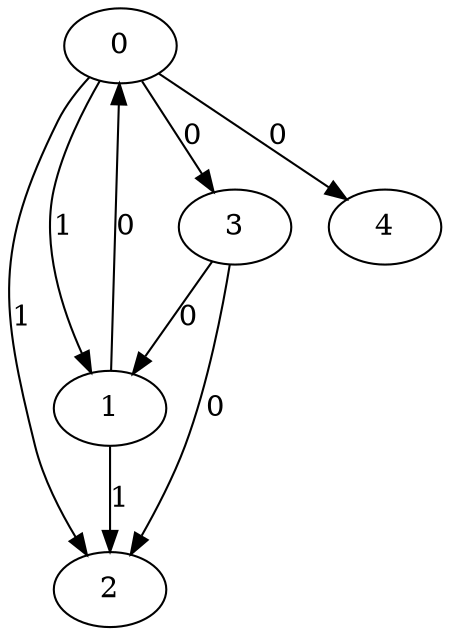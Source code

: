 // Source:616 Canonical: -1 1 1 0 0 0 -1 1 -1 -1 -1 -1 -1 -1 -1 -1 0 0 -1 -1 -1 -1 -1 -1 -1
digraph HRA_from_616_graph_000 {
  0 -> 1 [label="1"];
  0 -> 2 [label="1"];
  0 -> 3 [label="0"];
  1 -> 0 [label="0"];
  1 -> 2 [label="1"];
  3 -> 1 [label="0"];
  3 -> 2 [label="0"];
  0 -> 4 [label="0"];
}

// Source:616 Canonical: -1 1 1 0 0 0 -1 1 -1 -1 -1 -1 -1 -1 -1 -1 0 0 -1 -1 0 -1 -1 -1 -1
digraph HRA_from_616_graph_001 {
  0 -> 1 [label="1"];
  0 -> 2 [label="1"];
  0 -> 3 [label="0"];
  1 -> 0 [label="0"];
  1 -> 2 [label="1"];
  3 -> 1 [label="0"];
  3 -> 2 [label="0"];
  0 -> 4 [label="0"];
  4 -> 0 [label="0"];
}

// Source:616 Canonical: -1 1 1 0 -1 0 -1 1 -1 0 -1 -1 -1 -1 -1 -1 0 0 -1 -1 -1 -1 -1 -1 -1
digraph HRA_from_616_graph_002 {
  0 -> 1 [label="1"];
  0 -> 2 [label="1"];
  0 -> 3 [label="0"];
  1 -> 0 [label="0"];
  1 -> 2 [label="1"];
  3 -> 1 [label="0"];
  3 -> 2 [label="0"];
  1 -> 4 [label="0"];
}

// Source:616 Canonical: -1 1 1 0 0 0 -1 1 -1 0 -1 -1 -1 -1 -1 -1 0 0 -1 -1 -1 -1 -1 -1 -1
digraph HRA_from_616_graph_003 {
  0 -> 1 [label="1"];
  0 -> 2 [label="1"];
  0 -> 3 [label="0"];
  1 -> 0 [label="0"];
  1 -> 2 [label="1"];
  3 -> 1 [label="0"];
  3 -> 2 [label="0"];
  0 -> 4 [label="0"];
  1 -> 4 [label="0"];
}

// Source:616 Canonical: -1 1 1 0 -1 0 -1 1 -1 0 -1 -1 -1 -1 -1 -1 0 0 -1 -1 0 -1 -1 -1 -1
digraph HRA_from_616_graph_004 {
  0 -> 1 [label="1"];
  0 -> 2 [label="1"];
  0 -> 3 [label="0"];
  1 -> 0 [label="0"];
  1 -> 2 [label="1"];
  3 -> 1 [label="0"];
  3 -> 2 [label="0"];
  4 -> 0 [label="0"];
  1 -> 4 [label="0"];
}

// Source:616 Canonical: -1 1 1 0 0 0 -1 1 -1 0 -1 -1 -1 -1 -1 -1 0 0 -1 -1 0 -1 -1 -1 -1
digraph HRA_from_616_graph_005 {
  0 -> 1 [label="1"];
  0 -> 2 [label="1"];
  0 -> 3 [label="0"];
  1 -> 0 [label="0"];
  1 -> 2 [label="1"];
  3 -> 1 [label="0"];
  3 -> 2 [label="0"];
  0 -> 4 [label="0"];
  4 -> 0 [label="0"];
  1 -> 4 [label="0"];
}

// Source:616 Canonical: -1 1 1 0 0 0 -1 1 -1 -1 -1 -1 -1 -1 -1 -1 0 0 -1 -1 -1 0 -1 -1 -1
digraph HRA_from_616_graph_006 {
  0 -> 1 [label="1"];
  0 -> 2 [label="1"];
  0 -> 3 [label="0"];
  1 -> 0 [label="0"];
  1 -> 2 [label="1"];
  3 -> 1 [label="0"];
  3 -> 2 [label="0"];
  0 -> 4 [label="0"];
  4 -> 1 [label="0"];
}

// Source:616 Canonical: -1 1 1 0 0 0 -1 1 -1 -1 -1 -1 -1 -1 -1 -1 0 0 -1 -1 0 0 -1 -1 -1
digraph HRA_from_616_graph_007 {
  0 -> 1 [label="1"];
  0 -> 2 [label="1"];
  0 -> 3 [label="0"];
  1 -> 0 [label="0"];
  1 -> 2 [label="1"];
  3 -> 1 [label="0"];
  3 -> 2 [label="0"];
  0 -> 4 [label="0"];
  4 -> 0 [label="0"];
  4 -> 1 [label="0"];
}

// Source:616 Canonical: -1 1 1 0 -1 0 -1 1 -1 0 -1 -1 -1 -1 -1 -1 0 0 -1 -1 -1 0 -1 -1 -1
digraph HRA_from_616_graph_008 {
  0 -> 1 [label="1"];
  0 -> 2 [label="1"];
  0 -> 3 [label="0"];
  1 -> 0 [label="0"];
  1 -> 2 [label="1"];
  3 -> 1 [label="0"];
  3 -> 2 [label="0"];
  1 -> 4 [label="0"];
  4 -> 1 [label="0"];
}

// Source:616 Canonical: -1 1 1 0 0 0 -1 1 -1 0 -1 -1 -1 -1 -1 -1 0 0 -1 -1 -1 0 -1 -1 -1
digraph HRA_from_616_graph_009 {
  0 -> 1 [label="1"];
  0 -> 2 [label="1"];
  0 -> 3 [label="0"];
  1 -> 0 [label="0"];
  1 -> 2 [label="1"];
  3 -> 1 [label="0"];
  3 -> 2 [label="0"];
  0 -> 4 [label="0"];
  1 -> 4 [label="0"];
  4 -> 1 [label="0"];
}

// Source:616 Canonical: -1 1 1 0 -1 0 -1 1 -1 0 -1 -1 -1 -1 -1 -1 0 0 -1 -1 0 0 -1 -1 -1
digraph HRA_from_616_graph_010 {
  0 -> 1 [label="1"];
  0 -> 2 [label="1"];
  0 -> 3 [label="0"];
  1 -> 0 [label="0"];
  1 -> 2 [label="1"];
  3 -> 1 [label="0"];
  3 -> 2 [label="0"];
  4 -> 0 [label="0"];
  1 -> 4 [label="0"];
  4 -> 1 [label="0"];
}

// Source:616 Canonical: -1 1 1 0 0 0 -1 1 -1 0 -1 -1 -1 -1 -1 -1 0 0 -1 -1 0 0 -1 -1 -1
digraph HRA_from_616_graph_011 {
  0 -> 1 [label="1"];
  0 -> 2 [label="1"];
  0 -> 3 [label="0"];
  1 -> 0 [label="0"];
  1 -> 2 [label="1"];
  3 -> 1 [label="0"];
  3 -> 2 [label="0"];
  0 -> 4 [label="0"];
  4 -> 0 [label="0"];
  1 -> 4 [label="0"];
  4 -> 1 [label="0"];
}

// Source:616 Canonical: -1 1 1 0 -1 0 -1 1 -1 -1 -1 -1 -1 -1 0 -1 0 0 -1 -1 -1 -1 -1 -1 -1
digraph HRA_from_616_graph_012 {
  0 -> 1 [label="1"];
  0 -> 2 [label="1"];
  0 -> 3 [label="0"];
  1 -> 0 [label="0"];
  1 -> 2 [label="1"];
  3 -> 1 [label="0"];
  3 -> 2 [label="0"];
  2 -> 4 [label="0"];
}

// Source:616 Canonical: -1 1 1 0 0 0 -1 1 -1 -1 -1 -1 -1 -1 0 -1 0 0 -1 -1 -1 -1 -1 -1 -1
digraph HRA_from_616_graph_013 {
  0 -> 1 [label="1"];
  0 -> 2 [label="1"];
  0 -> 3 [label="0"];
  1 -> 0 [label="0"];
  1 -> 2 [label="1"];
  3 -> 1 [label="0"];
  3 -> 2 [label="0"];
  0 -> 4 [label="0"];
  2 -> 4 [label="0"];
}

// Source:616 Canonical: -1 1 1 0 -1 0 -1 1 -1 -1 -1 -1 -1 -1 0 -1 0 0 -1 -1 0 -1 -1 -1 -1
digraph HRA_from_616_graph_014 {
  0 -> 1 [label="1"];
  0 -> 2 [label="1"];
  0 -> 3 [label="0"];
  1 -> 0 [label="0"];
  1 -> 2 [label="1"];
  3 -> 1 [label="0"];
  3 -> 2 [label="0"];
  4 -> 0 [label="0"];
  2 -> 4 [label="0"];
}

// Source:616 Canonical: -1 1 1 0 0 0 -1 1 -1 -1 -1 -1 -1 -1 0 -1 0 0 -1 -1 0 -1 -1 -1 -1
digraph HRA_from_616_graph_015 {
  0 -> 1 [label="1"];
  0 -> 2 [label="1"];
  0 -> 3 [label="0"];
  1 -> 0 [label="0"];
  1 -> 2 [label="1"];
  3 -> 1 [label="0"];
  3 -> 2 [label="0"];
  0 -> 4 [label="0"];
  4 -> 0 [label="0"];
  2 -> 4 [label="0"];
}

// Source:616 Canonical: -1 1 1 0 -1 0 -1 1 -1 0 -1 -1 -1 -1 0 -1 0 0 -1 -1 -1 -1 -1 -1 -1
digraph HRA_from_616_graph_016 {
  0 -> 1 [label="1"];
  0 -> 2 [label="1"];
  0 -> 3 [label="0"];
  1 -> 0 [label="0"];
  1 -> 2 [label="1"];
  3 -> 1 [label="0"];
  3 -> 2 [label="0"];
  1 -> 4 [label="0"];
  2 -> 4 [label="0"];
}

// Source:616 Canonical: -1 1 1 0 0 0 -1 1 -1 0 -1 -1 -1 -1 0 -1 0 0 -1 -1 -1 -1 -1 -1 -1
digraph HRA_from_616_graph_017 {
  0 -> 1 [label="1"];
  0 -> 2 [label="1"];
  0 -> 3 [label="0"];
  1 -> 0 [label="0"];
  1 -> 2 [label="1"];
  3 -> 1 [label="0"];
  3 -> 2 [label="0"];
  0 -> 4 [label="0"];
  1 -> 4 [label="0"];
  2 -> 4 [label="0"];
}

// Source:616 Canonical: -1 1 1 0 -1 0 -1 1 -1 0 -1 -1 -1 -1 0 -1 0 0 -1 -1 0 -1 -1 -1 -1
digraph HRA_from_616_graph_018 {
  0 -> 1 [label="1"];
  0 -> 2 [label="1"];
  0 -> 3 [label="0"];
  1 -> 0 [label="0"];
  1 -> 2 [label="1"];
  3 -> 1 [label="0"];
  3 -> 2 [label="0"];
  4 -> 0 [label="0"];
  1 -> 4 [label="0"];
  2 -> 4 [label="0"];
}

// Source:616 Canonical: -1 1 1 0 0 0 -1 1 -1 0 -1 -1 -1 -1 0 -1 0 0 -1 -1 0 -1 -1 -1 -1
digraph HRA_from_616_graph_019 {
  0 -> 1 [label="1"];
  0 -> 2 [label="1"];
  0 -> 3 [label="0"];
  1 -> 0 [label="0"];
  1 -> 2 [label="1"];
  3 -> 1 [label="0"];
  3 -> 2 [label="0"];
  0 -> 4 [label="0"];
  4 -> 0 [label="0"];
  1 -> 4 [label="0"];
  2 -> 4 [label="0"];
}

// Source:616 Canonical: -1 1 1 0 -1 0 -1 1 -1 -1 -1 -1 -1 -1 0 -1 0 0 -1 -1 -1 0 -1 -1 -1
digraph HRA_from_616_graph_020 {
  0 -> 1 [label="1"];
  0 -> 2 [label="1"];
  0 -> 3 [label="0"];
  1 -> 0 [label="0"];
  1 -> 2 [label="1"];
  3 -> 1 [label="0"];
  3 -> 2 [label="0"];
  4 -> 1 [label="0"];
  2 -> 4 [label="0"];
}

// Source:616 Canonical: -1 1 1 0 0 0 -1 1 -1 -1 -1 -1 -1 -1 0 -1 0 0 -1 -1 -1 0 -1 -1 -1
digraph HRA_from_616_graph_021 {
  0 -> 1 [label="1"];
  0 -> 2 [label="1"];
  0 -> 3 [label="0"];
  1 -> 0 [label="0"];
  1 -> 2 [label="1"];
  3 -> 1 [label="0"];
  3 -> 2 [label="0"];
  0 -> 4 [label="0"];
  4 -> 1 [label="0"];
  2 -> 4 [label="0"];
}

// Source:616 Canonical: -1 1 1 0 -1 0 -1 1 -1 -1 -1 -1 -1 -1 0 -1 0 0 -1 -1 0 0 -1 -1 -1
digraph HRA_from_616_graph_022 {
  0 -> 1 [label="1"];
  0 -> 2 [label="1"];
  0 -> 3 [label="0"];
  1 -> 0 [label="0"];
  1 -> 2 [label="1"];
  3 -> 1 [label="0"];
  3 -> 2 [label="0"];
  4 -> 0 [label="0"];
  4 -> 1 [label="0"];
  2 -> 4 [label="0"];
}

// Source:616 Canonical: -1 1 1 0 0 0 -1 1 -1 -1 -1 -1 -1 -1 0 -1 0 0 -1 -1 0 0 -1 -1 -1
digraph HRA_from_616_graph_023 {
  0 -> 1 [label="1"];
  0 -> 2 [label="1"];
  0 -> 3 [label="0"];
  1 -> 0 [label="0"];
  1 -> 2 [label="1"];
  3 -> 1 [label="0"];
  3 -> 2 [label="0"];
  0 -> 4 [label="0"];
  4 -> 0 [label="0"];
  4 -> 1 [label="0"];
  2 -> 4 [label="0"];
}

// Source:616 Canonical: -1 1 1 0 -1 0 -1 1 -1 0 -1 -1 -1 -1 0 -1 0 0 -1 -1 -1 0 -1 -1 -1
digraph HRA_from_616_graph_024 {
  0 -> 1 [label="1"];
  0 -> 2 [label="1"];
  0 -> 3 [label="0"];
  1 -> 0 [label="0"];
  1 -> 2 [label="1"];
  3 -> 1 [label="0"];
  3 -> 2 [label="0"];
  1 -> 4 [label="0"];
  4 -> 1 [label="0"];
  2 -> 4 [label="0"];
}

// Source:616 Canonical: -1 1 1 0 0 0 -1 1 -1 0 -1 -1 -1 -1 0 -1 0 0 -1 -1 -1 0 -1 -1 -1
digraph HRA_from_616_graph_025 {
  0 -> 1 [label="1"];
  0 -> 2 [label="1"];
  0 -> 3 [label="0"];
  1 -> 0 [label="0"];
  1 -> 2 [label="1"];
  3 -> 1 [label="0"];
  3 -> 2 [label="0"];
  0 -> 4 [label="0"];
  1 -> 4 [label="0"];
  4 -> 1 [label="0"];
  2 -> 4 [label="0"];
}

// Source:616 Canonical: -1 1 1 0 -1 0 -1 1 -1 0 -1 -1 -1 -1 0 -1 0 0 -1 -1 0 0 -1 -1 -1
digraph HRA_from_616_graph_026 {
  0 -> 1 [label="1"];
  0 -> 2 [label="1"];
  0 -> 3 [label="0"];
  1 -> 0 [label="0"];
  1 -> 2 [label="1"];
  3 -> 1 [label="0"];
  3 -> 2 [label="0"];
  4 -> 0 [label="0"];
  1 -> 4 [label="0"];
  4 -> 1 [label="0"];
  2 -> 4 [label="0"];
}

// Source:616 Canonical: -1 1 1 0 0 0 -1 1 -1 0 -1 -1 -1 -1 0 -1 0 0 -1 -1 0 0 -1 -1 -1
digraph HRA_from_616_graph_027 {
  0 -> 1 [label="1"];
  0 -> 2 [label="1"];
  0 -> 3 [label="0"];
  1 -> 0 [label="0"];
  1 -> 2 [label="1"];
  3 -> 1 [label="0"];
  3 -> 2 [label="0"];
  0 -> 4 [label="0"];
  4 -> 0 [label="0"];
  1 -> 4 [label="0"];
  4 -> 1 [label="0"];
  2 -> 4 [label="0"];
}

// Source:616 Canonical: -1 1 1 0 0 0 -1 1 -1 -1 -1 -1 -1 -1 -1 -1 0 0 -1 -1 -1 -1 0 -1 -1
digraph HRA_from_616_graph_028 {
  0 -> 1 [label="1"];
  0 -> 2 [label="1"];
  0 -> 3 [label="0"];
  1 -> 0 [label="0"];
  1 -> 2 [label="1"];
  3 -> 1 [label="0"];
  3 -> 2 [label="0"];
  0 -> 4 [label="0"];
  4 -> 2 [label="0"];
}

// Source:616 Canonical: -1 1 1 0 0 0 -1 1 -1 -1 -1 -1 -1 -1 -1 -1 0 0 -1 -1 0 -1 0 -1 -1
digraph HRA_from_616_graph_029 {
  0 -> 1 [label="1"];
  0 -> 2 [label="1"];
  0 -> 3 [label="0"];
  1 -> 0 [label="0"];
  1 -> 2 [label="1"];
  3 -> 1 [label="0"];
  3 -> 2 [label="0"];
  0 -> 4 [label="0"];
  4 -> 0 [label="0"];
  4 -> 2 [label="0"];
}

// Source:616 Canonical: -1 1 1 0 -1 0 -1 1 -1 0 -1 -1 -1 -1 -1 -1 0 0 -1 -1 -1 -1 0 -1 -1
digraph HRA_from_616_graph_030 {
  0 -> 1 [label="1"];
  0 -> 2 [label="1"];
  0 -> 3 [label="0"];
  1 -> 0 [label="0"];
  1 -> 2 [label="1"];
  3 -> 1 [label="0"];
  3 -> 2 [label="0"];
  1 -> 4 [label="0"];
  4 -> 2 [label="0"];
}

// Source:616 Canonical: -1 1 1 0 0 0 -1 1 -1 0 -1 -1 -1 -1 -1 -1 0 0 -1 -1 -1 -1 0 -1 -1
digraph HRA_from_616_graph_031 {
  0 -> 1 [label="1"];
  0 -> 2 [label="1"];
  0 -> 3 [label="0"];
  1 -> 0 [label="0"];
  1 -> 2 [label="1"];
  3 -> 1 [label="0"];
  3 -> 2 [label="0"];
  0 -> 4 [label="0"];
  1 -> 4 [label="0"];
  4 -> 2 [label="0"];
}

// Source:616 Canonical: -1 1 1 0 -1 0 -1 1 -1 0 -1 -1 -1 -1 -1 -1 0 0 -1 -1 0 -1 0 -1 -1
digraph HRA_from_616_graph_032 {
  0 -> 1 [label="1"];
  0 -> 2 [label="1"];
  0 -> 3 [label="0"];
  1 -> 0 [label="0"];
  1 -> 2 [label="1"];
  3 -> 1 [label="0"];
  3 -> 2 [label="0"];
  4 -> 0 [label="0"];
  1 -> 4 [label="0"];
  4 -> 2 [label="0"];
}

// Source:616 Canonical: -1 1 1 0 0 0 -1 1 -1 0 -1 -1 -1 -1 -1 -1 0 0 -1 -1 0 -1 0 -1 -1
digraph HRA_from_616_graph_033 {
  0 -> 1 [label="1"];
  0 -> 2 [label="1"];
  0 -> 3 [label="0"];
  1 -> 0 [label="0"];
  1 -> 2 [label="1"];
  3 -> 1 [label="0"];
  3 -> 2 [label="0"];
  0 -> 4 [label="0"];
  4 -> 0 [label="0"];
  1 -> 4 [label="0"];
  4 -> 2 [label="0"];
}

// Source:616 Canonical: -1 1 1 0 0 0 -1 1 -1 -1 -1 -1 -1 -1 -1 -1 0 0 -1 -1 -1 0 0 -1 -1
digraph HRA_from_616_graph_034 {
  0 -> 1 [label="1"];
  0 -> 2 [label="1"];
  0 -> 3 [label="0"];
  1 -> 0 [label="0"];
  1 -> 2 [label="1"];
  3 -> 1 [label="0"];
  3 -> 2 [label="0"];
  0 -> 4 [label="0"];
  4 -> 1 [label="0"];
  4 -> 2 [label="0"];
}

// Source:616 Canonical: -1 1 1 0 0 0 -1 1 -1 -1 -1 -1 -1 -1 -1 -1 0 0 -1 -1 0 0 0 -1 -1
digraph HRA_from_616_graph_035 {
  0 -> 1 [label="1"];
  0 -> 2 [label="1"];
  0 -> 3 [label="0"];
  1 -> 0 [label="0"];
  1 -> 2 [label="1"];
  3 -> 1 [label="0"];
  3 -> 2 [label="0"];
  0 -> 4 [label="0"];
  4 -> 0 [label="0"];
  4 -> 1 [label="0"];
  4 -> 2 [label="0"];
}

// Source:616 Canonical: -1 1 1 0 -1 0 -1 1 -1 0 -1 -1 -1 -1 -1 -1 0 0 -1 -1 -1 0 0 -1 -1
digraph HRA_from_616_graph_036 {
  0 -> 1 [label="1"];
  0 -> 2 [label="1"];
  0 -> 3 [label="0"];
  1 -> 0 [label="0"];
  1 -> 2 [label="1"];
  3 -> 1 [label="0"];
  3 -> 2 [label="0"];
  1 -> 4 [label="0"];
  4 -> 1 [label="0"];
  4 -> 2 [label="0"];
}

// Source:616 Canonical: -1 1 1 0 0 0 -1 1 -1 0 -1 -1 -1 -1 -1 -1 0 0 -1 -1 -1 0 0 -1 -1
digraph HRA_from_616_graph_037 {
  0 -> 1 [label="1"];
  0 -> 2 [label="1"];
  0 -> 3 [label="0"];
  1 -> 0 [label="0"];
  1 -> 2 [label="1"];
  3 -> 1 [label="0"];
  3 -> 2 [label="0"];
  0 -> 4 [label="0"];
  1 -> 4 [label="0"];
  4 -> 1 [label="0"];
  4 -> 2 [label="0"];
}

// Source:616 Canonical: -1 1 1 0 -1 0 -1 1 -1 0 -1 -1 -1 -1 -1 -1 0 0 -1 -1 0 0 0 -1 -1
digraph HRA_from_616_graph_038 {
  0 -> 1 [label="1"];
  0 -> 2 [label="1"];
  0 -> 3 [label="0"];
  1 -> 0 [label="0"];
  1 -> 2 [label="1"];
  3 -> 1 [label="0"];
  3 -> 2 [label="0"];
  4 -> 0 [label="0"];
  1 -> 4 [label="0"];
  4 -> 1 [label="0"];
  4 -> 2 [label="0"];
}

// Source:616 Canonical: -1 1 1 0 0 0 -1 1 -1 0 -1 -1 -1 -1 -1 -1 0 0 -1 -1 0 0 0 -1 -1
digraph HRA_from_616_graph_039 {
  0 -> 1 [label="1"];
  0 -> 2 [label="1"];
  0 -> 3 [label="0"];
  1 -> 0 [label="0"];
  1 -> 2 [label="1"];
  3 -> 1 [label="0"];
  3 -> 2 [label="0"];
  0 -> 4 [label="0"];
  4 -> 0 [label="0"];
  1 -> 4 [label="0"];
  4 -> 1 [label="0"];
  4 -> 2 [label="0"];
}

// Source:616 Canonical: -1 1 1 0 -1 0 -1 1 -1 -1 -1 -1 -1 -1 0 -1 0 0 -1 -1 -1 -1 0 -1 -1
digraph HRA_from_616_graph_040 {
  0 -> 1 [label="1"];
  0 -> 2 [label="1"];
  0 -> 3 [label="0"];
  1 -> 0 [label="0"];
  1 -> 2 [label="1"];
  3 -> 1 [label="0"];
  3 -> 2 [label="0"];
  2 -> 4 [label="0"];
  4 -> 2 [label="0"];
}

// Source:616 Canonical: -1 1 1 0 0 0 -1 1 -1 -1 -1 -1 -1 -1 0 -1 0 0 -1 -1 -1 -1 0 -1 -1
digraph HRA_from_616_graph_041 {
  0 -> 1 [label="1"];
  0 -> 2 [label="1"];
  0 -> 3 [label="0"];
  1 -> 0 [label="0"];
  1 -> 2 [label="1"];
  3 -> 1 [label="0"];
  3 -> 2 [label="0"];
  0 -> 4 [label="0"];
  2 -> 4 [label="0"];
  4 -> 2 [label="0"];
}

// Source:616 Canonical: -1 1 1 0 -1 0 -1 1 -1 -1 -1 -1 -1 -1 0 -1 0 0 -1 -1 0 -1 0 -1 -1
digraph HRA_from_616_graph_042 {
  0 -> 1 [label="1"];
  0 -> 2 [label="1"];
  0 -> 3 [label="0"];
  1 -> 0 [label="0"];
  1 -> 2 [label="1"];
  3 -> 1 [label="0"];
  3 -> 2 [label="0"];
  4 -> 0 [label="0"];
  2 -> 4 [label="0"];
  4 -> 2 [label="0"];
}

// Source:616 Canonical: -1 1 1 0 0 0 -1 1 -1 -1 -1 -1 -1 -1 0 -1 0 0 -1 -1 0 -1 0 -1 -1
digraph HRA_from_616_graph_043 {
  0 -> 1 [label="1"];
  0 -> 2 [label="1"];
  0 -> 3 [label="0"];
  1 -> 0 [label="0"];
  1 -> 2 [label="1"];
  3 -> 1 [label="0"];
  3 -> 2 [label="0"];
  0 -> 4 [label="0"];
  4 -> 0 [label="0"];
  2 -> 4 [label="0"];
  4 -> 2 [label="0"];
}

// Source:616 Canonical: -1 1 1 0 -1 0 -1 1 -1 0 -1 -1 -1 -1 0 -1 0 0 -1 -1 -1 -1 0 -1 -1
digraph HRA_from_616_graph_044 {
  0 -> 1 [label="1"];
  0 -> 2 [label="1"];
  0 -> 3 [label="0"];
  1 -> 0 [label="0"];
  1 -> 2 [label="1"];
  3 -> 1 [label="0"];
  3 -> 2 [label="0"];
  1 -> 4 [label="0"];
  2 -> 4 [label="0"];
  4 -> 2 [label="0"];
}

// Source:616 Canonical: -1 1 1 0 0 0 -1 1 -1 0 -1 -1 -1 -1 0 -1 0 0 -1 -1 -1 -1 0 -1 -1
digraph HRA_from_616_graph_045 {
  0 -> 1 [label="1"];
  0 -> 2 [label="1"];
  0 -> 3 [label="0"];
  1 -> 0 [label="0"];
  1 -> 2 [label="1"];
  3 -> 1 [label="0"];
  3 -> 2 [label="0"];
  0 -> 4 [label="0"];
  1 -> 4 [label="0"];
  2 -> 4 [label="0"];
  4 -> 2 [label="0"];
}

// Source:616 Canonical: -1 1 1 0 -1 0 -1 1 -1 0 -1 -1 -1 -1 0 -1 0 0 -1 -1 0 -1 0 -1 -1
digraph HRA_from_616_graph_046 {
  0 -> 1 [label="1"];
  0 -> 2 [label="1"];
  0 -> 3 [label="0"];
  1 -> 0 [label="0"];
  1 -> 2 [label="1"];
  3 -> 1 [label="0"];
  3 -> 2 [label="0"];
  4 -> 0 [label="0"];
  1 -> 4 [label="0"];
  2 -> 4 [label="0"];
  4 -> 2 [label="0"];
}

// Source:616 Canonical: -1 1 1 0 0 0 -1 1 -1 0 -1 -1 -1 -1 0 -1 0 0 -1 -1 0 -1 0 -1 -1
digraph HRA_from_616_graph_047 {
  0 -> 1 [label="1"];
  0 -> 2 [label="1"];
  0 -> 3 [label="0"];
  1 -> 0 [label="0"];
  1 -> 2 [label="1"];
  3 -> 1 [label="0"];
  3 -> 2 [label="0"];
  0 -> 4 [label="0"];
  4 -> 0 [label="0"];
  1 -> 4 [label="0"];
  2 -> 4 [label="0"];
  4 -> 2 [label="0"];
}

// Source:616 Canonical: -1 1 1 0 -1 0 -1 1 -1 -1 -1 -1 -1 -1 0 -1 0 0 -1 -1 -1 0 0 -1 -1
digraph HRA_from_616_graph_048 {
  0 -> 1 [label="1"];
  0 -> 2 [label="1"];
  0 -> 3 [label="0"];
  1 -> 0 [label="0"];
  1 -> 2 [label="1"];
  3 -> 1 [label="0"];
  3 -> 2 [label="0"];
  4 -> 1 [label="0"];
  2 -> 4 [label="0"];
  4 -> 2 [label="0"];
}

// Source:616 Canonical: -1 1 1 0 0 0 -1 1 -1 -1 -1 -1 -1 -1 0 -1 0 0 -1 -1 -1 0 0 -1 -1
digraph HRA_from_616_graph_049 {
  0 -> 1 [label="1"];
  0 -> 2 [label="1"];
  0 -> 3 [label="0"];
  1 -> 0 [label="0"];
  1 -> 2 [label="1"];
  3 -> 1 [label="0"];
  3 -> 2 [label="0"];
  0 -> 4 [label="0"];
  4 -> 1 [label="0"];
  2 -> 4 [label="0"];
  4 -> 2 [label="0"];
}

// Source:616 Canonical: -1 1 1 0 -1 0 -1 1 -1 -1 -1 -1 -1 -1 0 -1 0 0 -1 -1 0 0 0 -1 -1
digraph HRA_from_616_graph_050 {
  0 -> 1 [label="1"];
  0 -> 2 [label="1"];
  0 -> 3 [label="0"];
  1 -> 0 [label="0"];
  1 -> 2 [label="1"];
  3 -> 1 [label="0"];
  3 -> 2 [label="0"];
  4 -> 0 [label="0"];
  4 -> 1 [label="0"];
  2 -> 4 [label="0"];
  4 -> 2 [label="0"];
}

// Source:616 Canonical: -1 1 1 0 0 0 -1 1 -1 -1 -1 -1 -1 -1 0 -1 0 0 -1 -1 0 0 0 -1 -1
digraph HRA_from_616_graph_051 {
  0 -> 1 [label="1"];
  0 -> 2 [label="1"];
  0 -> 3 [label="0"];
  1 -> 0 [label="0"];
  1 -> 2 [label="1"];
  3 -> 1 [label="0"];
  3 -> 2 [label="0"];
  0 -> 4 [label="0"];
  4 -> 0 [label="0"];
  4 -> 1 [label="0"];
  2 -> 4 [label="0"];
  4 -> 2 [label="0"];
}

// Source:616 Canonical: -1 1 1 0 -1 0 -1 1 -1 0 -1 -1 -1 -1 0 -1 0 0 -1 -1 -1 0 0 -1 -1
digraph HRA_from_616_graph_052 {
  0 -> 1 [label="1"];
  0 -> 2 [label="1"];
  0 -> 3 [label="0"];
  1 -> 0 [label="0"];
  1 -> 2 [label="1"];
  3 -> 1 [label="0"];
  3 -> 2 [label="0"];
  1 -> 4 [label="0"];
  4 -> 1 [label="0"];
  2 -> 4 [label="0"];
  4 -> 2 [label="0"];
}

// Source:616 Canonical: -1 1 1 0 0 0 -1 1 -1 0 -1 -1 -1 -1 0 -1 0 0 -1 -1 -1 0 0 -1 -1
digraph HRA_from_616_graph_053 {
  0 -> 1 [label="1"];
  0 -> 2 [label="1"];
  0 -> 3 [label="0"];
  1 -> 0 [label="0"];
  1 -> 2 [label="1"];
  3 -> 1 [label="0"];
  3 -> 2 [label="0"];
  0 -> 4 [label="0"];
  1 -> 4 [label="0"];
  4 -> 1 [label="0"];
  2 -> 4 [label="0"];
  4 -> 2 [label="0"];
}

// Source:616 Canonical: -1 1 1 0 -1 0 -1 1 -1 0 -1 -1 -1 -1 0 -1 0 0 -1 -1 0 0 0 -1 -1
digraph HRA_from_616_graph_054 {
  0 -> 1 [label="1"];
  0 -> 2 [label="1"];
  0 -> 3 [label="0"];
  1 -> 0 [label="0"];
  1 -> 2 [label="1"];
  3 -> 1 [label="0"];
  3 -> 2 [label="0"];
  4 -> 0 [label="0"];
  1 -> 4 [label="0"];
  4 -> 1 [label="0"];
  2 -> 4 [label="0"];
  4 -> 2 [label="0"];
}

// Source:616 Canonical: -1 1 1 0 0 0 -1 1 -1 0 -1 -1 -1 -1 0 -1 0 0 -1 -1 0 0 0 -1 -1
digraph HRA_from_616_graph_055 {
  0 -> 1 [label="1"];
  0 -> 2 [label="1"];
  0 -> 3 [label="0"];
  1 -> 0 [label="0"];
  1 -> 2 [label="1"];
  3 -> 1 [label="0"];
  3 -> 2 [label="0"];
  0 -> 4 [label="0"];
  4 -> 0 [label="0"];
  1 -> 4 [label="0"];
  4 -> 1 [label="0"];
  2 -> 4 [label="0"];
  4 -> 2 [label="0"];
}

// Source:616 Canonical: -1 1 1 0 -1 0 -1 1 -1 -1 -1 -1 -1 -1 -1 -1 0 0 -1 0 -1 -1 -1 -1 -1
digraph HRA_from_616_graph_056 {
  0 -> 1 [label="1"];
  0 -> 2 [label="1"];
  0 -> 3 [label="0"];
  1 -> 0 [label="0"];
  1 -> 2 [label="1"];
  3 -> 1 [label="0"];
  3 -> 2 [label="0"];
  3 -> 4 [label="0"];
}

// Source:616 Canonical: -1 1 1 0 0 0 -1 1 -1 -1 -1 -1 -1 -1 -1 -1 0 0 -1 0 -1 -1 -1 -1 -1
digraph HRA_from_616_graph_057 {
  0 -> 1 [label="1"];
  0 -> 2 [label="1"];
  0 -> 3 [label="0"];
  1 -> 0 [label="0"];
  1 -> 2 [label="1"];
  3 -> 1 [label="0"];
  3 -> 2 [label="0"];
  0 -> 4 [label="0"];
  3 -> 4 [label="0"];
}

// Source:616 Canonical: -1 1 1 0 -1 0 -1 1 -1 -1 -1 -1 -1 -1 -1 -1 0 0 -1 0 0 -1 -1 -1 -1
digraph HRA_from_616_graph_058 {
  0 -> 1 [label="1"];
  0 -> 2 [label="1"];
  0 -> 3 [label="0"];
  1 -> 0 [label="0"];
  1 -> 2 [label="1"];
  3 -> 1 [label="0"];
  3 -> 2 [label="0"];
  4 -> 0 [label="0"];
  3 -> 4 [label="0"];
}

// Source:616 Canonical: -1 1 1 0 0 0 -1 1 -1 -1 -1 -1 -1 -1 -1 -1 0 0 -1 0 0 -1 -1 -1 -1
digraph HRA_from_616_graph_059 {
  0 -> 1 [label="1"];
  0 -> 2 [label="1"];
  0 -> 3 [label="0"];
  1 -> 0 [label="0"];
  1 -> 2 [label="1"];
  3 -> 1 [label="0"];
  3 -> 2 [label="0"];
  0 -> 4 [label="0"];
  4 -> 0 [label="0"];
  3 -> 4 [label="0"];
}

// Source:616 Canonical: -1 1 1 0 -1 0 -1 1 -1 0 -1 -1 -1 -1 -1 -1 0 0 -1 0 -1 -1 -1 -1 -1
digraph HRA_from_616_graph_060 {
  0 -> 1 [label="1"];
  0 -> 2 [label="1"];
  0 -> 3 [label="0"];
  1 -> 0 [label="0"];
  1 -> 2 [label="1"];
  3 -> 1 [label="0"];
  3 -> 2 [label="0"];
  1 -> 4 [label="0"];
  3 -> 4 [label="0"];
}

// Source:616 Canonical: -1 1 1 0 0 0 -1 1 -1 0 -1 -1 -1 -1 -1 -1 0 0 -1 0 -1 -1 -1 -1 -1
digraph HRA_from_616_graph_061 {
  0 -> 1 [label="1"];
  0 -> 2 [label="1"];
  0 -> 3 [label="0"];
  1 -> 0 [label="0"];
  1 -> 2 [label="1"];
  3 -> 1 [label="0"];
  3 -> 2 [label="0"];
  0 -> 4 [label="0"];
  1 -> 4 [label="0"];
  3 -> 4 [label="0"];
}

// Source:616 Canonical: -1 1 1 0 -1 0 -1 1 -1 0 -1 -1 -1 -1 -1 -1 0 0 -1 0 0 -1 -1 -1 -1
digraph HRA_from_616_graph_062 {
  0 -> 1 [label="1"];
  0 -> 2 [label="1"];
  0 -> 3 [label="0"];
  1 -> 0 [label="0"];
  1 -> 2 [label="1"];
  3 -> 1 [label="0"];
  3 -> 2 [label="0"];
  4 -> 0 [label="0"];
  1 -> 4 [label="0"];
  3 -> 4 [label="0"];
}

// Source:616 Canonical: -1 1 1 0 0 0 -1 1 -1 0 -1 -1 -1 -1 -1 -1 0 0 -1 0 0 -1 -1 -1 -1
digraph HRA_from_616_graph_063 {
  0 -> 1 [label="1"];
  0 -> 2 [label="1"];
  0 -> 3 [label="0"];
  1 -> 0 [label="0"];
  1 -> 2 [label="1"];
  3 -> 1 [label="0"];
  3 -> 2 [label="0"];
  0 -> 4 [label="0"];
  4 -> 0 [label="0"];
  1 -> 4 [label="0"];
  3 -> 4 [label="0"];
}

// Source:616 Canonical: -1 1 1 0 -1 0 -1 1 -1 -1 -1 -1 -1 -1 -1 -1 0 0 -1 0 -1 0 -1 -1 -1
digraph HRA_from_616_graph_064 {
  0 -> 1 [label="1"];
  0 -> 2 [label="1"];
  0 -> 3 [label="0"];
  1 -> 0 [label="0"];
  1 -> 2 [label="1"];
  3 -> 1 [label="0"];
  3 -> 2 [label="0"];
  4 -> 1 [label="0"];
  3 -> 4 [label="0"];
}

// Source:616 Canonical: -1 1 1 0 0 0 -1 1 -1 -1 -1 -1 -1 -1 -1 -1 0 0 -1 0 -1 0 -1 -1 -1
digraph HRA_from_616_graph_065 {
  0 -> 1 [label="1"];
  0 -> 2 [label="1"];
  0 -> 3 [label="0"];
  1 -> 0 [label="0"];
  1 -> 2 [label="1"];
  3 -> 1 [label="0"];
  3 -> 2 [label="0"];
  0 -> 4 [label="0"];
  4 -> 1 [label="0"];
  3 -> 4 [label="0"];
}

// Source:616 Canonical: -1 1 1 0 -1 0 -1 1 -1 -1 -1 -1 -1 -1 -1 -1 0 0 -1 0 0 0 -1 -1 -1
digraph HRA_from_616_graph_066 {
  0 -> 1 [label="1"];
  0 -> 2 [label="1"];
  0 -> 3 [label="0"];
  1 -> 0 [label="0"];
  1 -> 2 [label="1"];
  3 -> 1 [label="0"];
  3 -> 2 [label="0"];
  4 -> 0 [label="0"];
  4 -> 1 [label="0"];
  3 -> 4 [label="0"];
}

// Source:616 Canonical: -1 1 1 0 0 0 -1 1 -1 -1 -1 -1 -1 -1 -1 -1 0 0 -1 0 0 0 -1 -1 -1
digraph HRA_from_616_graph_067 {
  0 -> 1 [label="1"];
  0 -> 2 [label="1"];
  0 -> 3 [label="0"];
  1 -> 0 [label="0"];
  1 -> 2 [label="1"];
  3 -> 1 [label="0"];
  3 -> 2 [label="0"];
  0 -> 4 [label="0"];
  4 -> 0 [label="0"];
  4 -> 1 [label="0"];
  3 -> 4 [label="0"];
}

// Source:616 Canonical: -1 1 1 0 -1 0 -1 1 -1 0 -1 -1 -1 -1 -1 -1 0 0 -1 0 -1 0 -1 -1 -1
digraph HRA_from_616_graph_068 {
  0 -> 1 [label="1"];
  0 -> 2 [label="1"];
  0 -> 3 [label="0"];
  1 -> 0 [label="0"];
  1 -> 2 [label="1"];
  3 -> 1 [label="0"];
  3 -> 2 [label="0"];
  1 -> 4 [label="0"];
  4 -> 1 [label="0"];
  3 -> 4 [label="0"];
}

// Source:616 Canonical: -1 1 1 0 0 0 -1 1 -1 0 -1 -1 -1 -1 -1 -1 0 0 -1 0 -1 0 -1 -1 -1
digraph HRA_from_616_graph_069 {
  0 -> 1 [label="1"];
  0 -> 2 [label="1"];
  0 -> 3 [label="0"];
  1 -> 0 [label="0"];
  1 -> 2 [label="1"];
  3 -> 1 [label="0"];
  3 -> 2 [label="0"];
  0 -> 4 [label="0"];
  1 -> 4 [label="0"];
  4 -> 1 [label="0"];
  3 -> 4 [label="0"];
}

// Source:616 Canonical: -1 1 1 0 -1 0 -1 1 -1 0 -1 -1 -1 -1 -1 -1 0 0 -1 0 0 0 -1 -1 -1
digraph HRA_from_616_graph_070 {
  0 -> 1 [label="1"];
  0 -> 2 [label="1"];
  0 -> 3 [label="0"];
  1 -> 0 [label="0"];
  1 -> 2 [label="1"];
  3 -> 1 [label="0"];
  3 -> 2 [label="0"];
  4 -> 0 [label="0"];
  1 -> 4 [label="0"];
  4 -> 1 [label="0"];
  3 -> 4 [label="0"];
}

// Source:616 Canonical: -1 1 1 0 0 0 -1 1 -1 0 -1 -1 -1 -1 -1 -1 0 0 -1 0 0 0 -1 -1 -1
digraph HRA_from_616_graph_071 {
  0 -> 1 [label="1"];
  0 -> 2 [label="1"];
  0 -> 3 [label="0"];
  1 -> 0 [label="0"];
  1 -> 2 [label="1"];
  3 -> 1 [label="0"];
  3 -> 2 [label="0"];
  0 -> 4 [label="0"];
  4 -> 0 [label="0"];
  1 -> 4 [label="0"];
  4 -> 1 [label="0"];
  3 -> 4 [label="0"];
}

// Source:616 Canonical: -1 1 1 0 -1 0 -1 1 -1 -1 -1 -1 -1 -1 0 -1 0 0 -1 0 -1 -1 -1 -1 -1
digraph HRA_from_616_graph_072 {
  0 -> 1 [label="1"];
  0 -> 2 [label="1"];
  0 -> 3 [label="0"];
  1 -> 0 [label="0"];
  1 -> 2 [label="1"];
  3 -> 1 [label="0"];
  3 -> 2 [label="0"];
  2 -> 4 [label="0"];
  3 -> 4 [label="0"];
}

// Source:616 Canonical: -1 1 1 0 0 0 -1 1 -1 -1 -1 -1 -1 -1 0 -1 0 0 -1 0 -1 -1 -1 -1 -1
digraph HRA_from_616_graph_073 {
  0 -> 1 [label="1"];
  0 -> 2 [label="1"];
  0 -> 3 [label="0"];
  1 -> 0 [label="0"];
  1 -> 2 [label="1"];
  3 -> 1 [label="0"];
  3 -> 2 [label="0"];
  0 -> 4 [label="0"];
  2 -> 4 [label="0"];
  3 -> 4 [label="0"];
}

// Source:616 Canonical: -1 1 1 0 -1 0 -1 1 -1 -1 -1 -1 -1 -1 0 -1 0 0 -1 0 0 -1 -1 -1 -1
digraph HRA_from_616_graph_074 {
  0 -> 1 [label="1"];
  0 -> 2 [label="1"];
  0 -> 3 [label="0"];
  1 -> 0 [label="0"];
  1 -> 2 [label="1"];
  3 -> 1 [label="0"];
  3 -> 2 [label="0"];
  4 -> 0 [label="0"];
  2 -> 4 [label="0"];
  3 -> 4 [label="0"];
}

// Source:616 Canonical: -1 1 1 0 0 0 -1 1 -1 -1 -1 -1 -1 -1 0 -1 0 0 -1 0 0 -1 -1 -1 -1
digraph HRA_from_616_graph_075 {
  0 -> 1 [label="1"];
  0 -> 2 [label="1"];
  0 -> 3 [label="0"];
  1 -> 0 [label="0"];
  1 -> 2 [label="1"];
  3 -> 1 [label="0"];
  3 -> 2 [label="0"];
  0 -> 4 [label="0"];
  4 -> 0 [label="0"];
  2 -> 4 [label="0"];
  3 -> 4 [label="0"];
}

// Source:616 Canonical: -1 1 1 0 -1 0 -1 1 -1 0 -1 -1 -1 -1 0 -1 0 0 -1 0 -1 -1 -1 -1 -1
digraph HRA_from_616_graph_076 {
  0 -> 1 [label="1"];
  0 -> 2 [label="1"];
  0 -> 3 [label="0"];
  1 -> 0 [label="0"];
  1 -> 2 [label="1"];
  3 -> 1 [label="0"];
  3 -> 2 [label="0"];
  1 -> 4 [label="0"];
  2 -> 4 [label="0"];
  3 -> 4 [label="0"];
}

// Source:616 Canonical: -1 1 1 0 0 0 -1 1 -1 0 -1 -1 -1 -1 0 -1 0 0 -1 0 -1 -1 -1 -1 -1
digraph HRA_from_616_graph_077 {
  0 -> 1 [label="1"];
  0 -> 2 [label="1"];
  0 -> 3 [label="0"];
  1 -> 0 [label="0"];
  1 -> 2 [label="1"];
  3 -> 1 [label="0"];
  3 -> 2 [label="0"];
  0 -> 4 [label="0"];
  1 -> 4 [label="0"];
  2 -> 4 [label="0"];
  3 -> 4 [label="0"];
}

// Source:616 Canonical: -1 1 1 0 -1 0 -1 1 -1 0 -1 -1 -1 -1 0 -1 0 0 -1 0 0 -1 -1 -1 -1
digraph HRA_from_616_graph_078 {
  0 -> 1 [label="1"];
  0 -> 2 [label="1"];
  0 -> 3 [label="0"];
  1 -> 0 [label="0"];
  1 -> 2 [label="1"];
  3 -> 1 [label="0"];
  3 -> 2 [label="0"];
  4 -> 0 [label="0"];
  1 -> 4 [label="0"];
  2 -> 4 [label="0"];
  3 -> 4 [label="0"];
}

// Source:616 Canonical: -1 1 1 0 0 0 -1 1 -1 0 -1 -1 -1 -1 0 -1 0 0 -1 0 0 -1 -1 -1 -1
digraph HRA_from_616_graph_079 {
  0 -> 1 [label="1"];
  0 -> 2 [label="1"];
  0 -> 3 [label="0"];
  1 -> 0 [label="0"];
  1 -> 2 [label="1"];
  3 -> 1 [label="0"];
  3 -> 2 [label="0"];
  0 -> 4 [label="0"];
  4 -> 0 [label="0"];
  1 -> 4 [label="0"];
  2 -> 4 [label="0"];
  3 -> 4 [label="0"];
}

// Source:616 Canonical: -1 1 1 0 -1 0 -1 1 -1 -1 -1 -1 -1 -1 0 -1 0 0 -1 0 -1 0 -1 -1 -1
digraph HRA_from_616_graph_080 {
  0 -> 1 [label="1"];
  0 -> 2 [label="1"];
  0 -> 3 [label="0"];
  1 -> 0 [label="0"];
  1 -> 2 [label="1"];
  3 -> 1 [label="0"];
  3 -> 2 [label="0"];
  4 -> 1 [label="0"];
  2 -> 4 [label="0"];
  3 -> 4 [label="0"];
}

// Source:616 Canonical: -1 1 1 0 0 0 -1 1 -1 -1 -1 -1 -1 -1 0 -1 0 0 -1 0 -1 0 -1 -1 -1
digraph HRA_from_616_graph_081 {
  0 -> 1 [label="1"];
  0 -> 2 [label="1"];
  0 -> 3 [label="0"];
  1 -> 0 [label="0"];
  1 -> 2 [label="1"];
  3 -> 1 [label="0"];
  3 -> 2 [label="0"];
  0 -> 4 [label="0"];
  4 -> 1 [label="0"];
  2 -> 4 [label="0"];
  3 -> 4 [label="0"];
}

// Source:616 Canonical: -1 1 1 0 -1 0 -1 1 -1 -1 -1 -1 -1 -1 0 -1 0 0 -1 0 0 0 -1 -1 -1
digraph HRA_from_616_graph_082 {
  0 -> 1 [label="1"];
  0 -> 2 [label="1"];
  0 -> 3 [label="0"];
  1 -> 0 [label="0"];
  1 -> 2 [label="1"];
  3 -> 1 [label="0"];
  3 -> 2 [label="0"];
  4 -> 0 [label="0"];
  4 -> 1 [label="0"];
  2 -> 4 [label="0"];
  3 -> 4 [label="0"];
}

// Source:616 Canonical: -1 1 1 0 0 0 -1 1 -1 -1 -1 -1 -1 -1 0 -1 0 0 -1 0 0 0 -1 -1 -1
digraph HRA_from_616_graph_083 {
  0 -> 1 [label="1"];
  0 -> 2 [label="1"];
  0 -> 3 [label="0"];
  1 -> 0 [label="0"];
  1 -> 2 [label="1"];
  3 -> 1 [label="0"];
  3 -> 2 [label="0"];
  0 -> 4 [label="0"];
  4 -> 0 [label="0"];
  4 -> 1 [label="0"];
  2 -> 4 [label="0"];
  3 -> 4 [label="0"];
}

// Source:616 Canonical: -1 1 1 0 -1 0 -1 1 -1 0 -1 -1 -1 -1 0 -1 0 0 -1 0 -1 0 -1 -1 -1
digraph HRA_from_616_graph_084 {
  0 -> 1 [label="1"];
  0 -> 2 [label="1"];
  0 -> 3 [label="0"];
  1 -> 0 [label="0"];
  1 -> 2 [label="1"];
  3 -> 1 [label="0"];
  3 -> 2 [label="0"];
  1 -> 4 [label="0"];
  4 -> 1 [label="0"];
  2 -> 4 [label="0"];
  3 -> 4 [label="0"];
}

// Source:616 Canonical: -1 1 1 0 0 0 -1 1 -1 0 -1 -1 -1 -1 0 -1 0 0 -1 0 -1 0 -1 -1 -1
digraph HRA_from_616_graph_085 {
  0 -> 1 [label="1"];
  0 -> 2 [label="1"];
  0 -> 3 [label="0"];
  1 -> 0 [label="0"];
  1 -> 2 [label="1"];
  3 -> 1 [label="0"];
  3 -> 2 [label="0"];
  0 -> 4 [label="0"];
  1 -> 4 [label="0"];
  4 -> 1 [label="0"];
  2 -> 4 [label="0"];
  3 -> 4 [label="0"];
}

// Source:616 Canonical: -1 1 1 0 -1 0 -1 1 -1 0 -1 -1 -1 -1 0 -1 0 0 -1 0 0 0 -1 -1 -1
digraph HRA_from_616_graph_086 {
  0 -> 1 [label="1"];
  0 -> 2 [label="1"];
  0 -> 3 [label="0"];
  1 -> 0 [label="0"];
  1 -> 2 [label="1"];
  3 -> 1 [label="0"];
  3 -> 2 [label="0"];
  4 -> 0 [label="0"];
  1 -> 4 [label="0"];
  4 -> 1 [label="0"];
  2 -> 4 [label="0"];
  3 -> 4 [label="0"];
}

// Source:616 Canonical: -1 1 1 0 0 0 -1 1 -1 0 -1 -1 -1 -1 0 -1 0 0 -1 0 0 0 -1 -1 -1
digraph HRA_from_616_graph_087 {
  0 -> 1 [label="1"];
  0 -> 2 [label="1"];
  0 -> 3 [label="0"];
  1 -> 0 [label="0"];
  1 -> 2 [label="1"];
  3 -> 1 [label="0"];
  3 -> 2 [label="0"];
  0 -> 4 [label="0"];
  4 -> 0 [label="0"];
  1 -> 4 [label="0"];
  4 -> 1 [label="0"];
  2 -> 4 [label="0"];
  3 -> 4 [label="0"];
}

// Source:616 Canonical: -1 1 1 0 -1 0 -1 1 -1 -1 -1 -1 -1 -1 -1 -1 0 0 -1 0 -1 -1 0 -1 -1
digraph HRA_from_616_graph_088 {
  0 -> 1 [label="1"];
  0 -> 2 [label="1"];
  0 -> 3 [label="0"];
  1 -> 0 [label="0"];
  1 -> 2 [label="1"];
  3 -> 1 [label="0"];
  3 -> 2 [label="0"];
  4 -> 2 [label="0"];
  3 -> 4 [label="0"];
}

// Source:616 Canonical: -1 1 1 0 0 0 -1 1 -1 -1 -1 -1 -1 -1 -1 -1 0 0 -1 0 -1 -1 0 -1 -1
digraph HRA_from_616_graph_089 {
  0 -> 1 [label="1"];
  0 -> 2 [label="1"];
  0 -> 3 [label="0"];
  1 -> 0 [label="0"];
  1 -> 2 [label="1"];
  3 -> 1 [label="0"];
  3 -> 2 [label="0"];
  0 -> 4 [label="0"];
  4 -> 2 [label="0"];
  3 -> 4 [label="0"];
}

// Source:616 Canonical: -1 1 1 0 -1 0 -1 1 -1 -1 -1 -1 -1 -1 -1 -1 0 0 -1 0 0 -1 0 -1 -1
digraph HRA_from_616_graph_090 {
  0 -> 1 [label="1"];
  0 -> 2 [label="1"];
  0 -> 3 [label="0"];
  1 -> 0 [label="0"];
  1 -> 2 [label="1"];
  3 -> 1 [label="0"];
  3 -> 2 [label="0"];
  4 -> 0 [label="0"];
  4 -> 2 [label="0"];
  3 -> 4 [label="0"];
}

// Source:616 Canonical: -1 1 1 0 0 0 -1 1 -1 -1 -1 -1 -1 -1 -1 -1 0 0 -1 0 0 -1 0 -1 -1
digraph HRA_from_616_graph_091 {
  0 -> 1 [label="1"];
  0 -> 2 [label="1"];
  0 -> 3 [label="0"];
  1 -> 0 [label="0"];
  1 -> 2 [label="1"];
  3 -> 1 [label="0"];
  3 -> 2 [label="0"];
  0 -> 4 [label="0"];
  4 -> 0 [label="0"];
  4 -> 2 [label="0"];
  3 -> 4 [label="0"];
}

// Source:616 Canonical: -1 1 1 0 -1 0 -1 1 -1 0 -1 -1 -1 -1 -1 -1 0 0 -1 0 -1 -1 0 -1 -1
digraph HRA_from_616_graph_092 {
  0 -> 1 [label="1"];
  0 -> 2 [label="1"];
  0 -> 3 [label="0"];
  1 -> 0 [label="0"];
  1 -> 2 [label="1"];
  3 -> 1 [label="0"];
  3 -> 2 [label="0"];
  1 -> 4 [label="0"];
  4 -> 2 [label="0"];
  3 -> 4 [label="0"];
}

// Source:616 Canonical: -1 1 1 0 0 0 -1 1 -1 0 -1 -1 -1 -1 -1 -1 0 0 -1 0 -1 -1 0 -1 -1
digraph HRA_from_616_graph_093 {
  0 -> 1 [label="1"];
  0 -> 2 [label="1"];
  0 -> 3 [label="0"];
  1 -> 0 [label="0"];
  1 -> 2 [label="1"];
  3 -> 1 [label="0"];
  3 -> 2 [label="0"];
  0 -> 4 [label="0"];
  1 -> 4 [label="0"];
  4 -> 2 [label="0"];
  3 -> 4 [label="0"];
}

// Source:616 Canonical: -1 1 1 0 -1 0 -1 1 -1 0 -1 -1 -1 -1 -1 -1 0 0 -1 0 0 -1 0 -1 -1
digraph HRA_from_616_graph_094 {
  0 -> 1 [label="1"];
  0 -> 2 [label="1"];
  0 -> 3 [label="0"];
  1 -> 0 [label="0"];
  1 -> 2 [label="1"];
  3 -> 1 [label="0"];
  3 -> 2 [label="0"];
  4 -> 0 [label="0"];
  1 -> 4 [label="0"];
  4 -> 2 [label="0"];
  3 -> 4 [label="0"];
}

// Source:616 Canonical: -1 1 1 0 0 0 -1 1 -1 0 -1 -1 -1 -1 -1 -1 0 0 -1 0 0 -1 0 -1 -1
digraph HRA_from_616_graph_095 {
  0 -> 1 [label="1"];
  0 -> 2 [label="1"];
  0 -> 3 [label="0"];
  1 -> 0 [label="0"];
  1 -> 2 [label="1"];
  3 -> 1 [label="0"];
  3 -> 2 [label="0"];
  0 -> 4 [label="0"];
  4 -> 0 [label="0"];
  1 -> 4 [label="0"];
  4 -> 2 [label="0"];
  3 -> 4 [label="0"];
}

// Source:616 Canonical: -1 1 1 0 -1 0 -1 1 -1 -1 -1 -1 -1 -1 -1 -1 0 0 -1 0 -1 0 0 -1 -1
digraph HRA_from_616_graph_096 {
  0 -> 1 [label="1"];
  0 -> 2 [label="1"];
  0 -> 3 [label="0"];
  1 -> 0 [label="0"];
  1 -> 2 [label="1"];
  3 -> 1 [label="0"];
  3 -> 2 [label="0"];
  4 -> 1 [label="0"];
  4 -> 2 [label="0"];
  3 -> 4 [label="0"];
}

// Source:616 Canonical: -1 1 1 0 0 0 -1 1 -1 -1 -1 -1 -1 -1 -1 -1 0 0 -1 0 -1 0 0 -1 -1
digraph HRA_from_616_graph_097 {
  0 -> 1 [label="1"];
  0 -> 2 [label="1"];
  0 -> 3 [label="0"];
  1 -> 0 [label="0"];
  1 -> 2 [label="1"];
  3 -> 1 [label="0"];
  3 -> 2 [label="0"];
  0 -> 4 [label="0"];
  4 -> 1 [label="0"];
  4 -> 2 [label="0"];
  3 -> 4 [label="0"];
}

// Source:616 Canonical: -1 1 1 0 -1 0 -1 1 -1 -1 -1 -1 -1 -1 -1 -1 0 0 -1 0 0 0 0 -1 -1
digraph HRA_from_616_graph_098 {
  0 -> 1 [label="1"];
  0 -> 2 [label="1"];
  0 -> 3 [label="0"];
  1 -> 0 [label="0"];
  1 -> 2 [label="1"];
  3 -> 1 [label="0"];
  3 -> 2 [label="0"];
  4 -> 0 [label="0"];
  4 -> 1 [label="0"];
  4 -> 2 [label="0"];
  3 -> 4 [label="0"];
}

// Source:616 Canonical: -1 1 1 0 0 0 -1 1 -1 -1 -1 -1 -1 -1 -1 -1 0 0 -1 0 0 0 0 -1 -1
digraph HRA_from_616_graph_099 {
  0 -> 1 [label="1"];
  0 -> 2 [label="1"];
  0 -> 3 [label="0"];
  1 -> 0 [label="0"];
  1 -> 2 [label="1"];
  3 -> 1 [label="0"];
  3 -> 2 [label="0"];
  0 -> 4 [label="0"];
  4 -> 0 [label="0"];
  4 -> 1 [label="0"];
  4 -> 2 [label="0"];
  3 -> 4 [label="0"];
}

// Source:616 Canonical: -1 1 1 0 -1 0 -1 1 -1 0 -1 -1 -1 -1 -1 -1 0 0 -1 0 -1 0 0 -1 -1
digraph HRA_from_616_graph_100 {
  0 -> 1 [label="1"];
  0 -> 2 [label="1"];
  0 -> 3 [label="0"];
  1 -> 0 [label="0"];
  1 -> 2 [label="1"];
  3 -> 1 [label="0"];
  3 -> 2 [label="0"];
  1 -> 4 [label="0"];
  4 -> 1 [label="0"];
  4 -> 2 [label="0"];
  3 -> 4 [label="0"];
}

// Source:616 Canonical: -1 1 1 0 0 0 -1 1 -1 0 -1 -1 -1 -1 -1 -1 0 0 -1 0 -1 0 0 -1 -1
digraph HRA_from_616_graph_101 {
  0 -> 1 [label="1"];
  0 -> 2 [label="1"];
  0 -> 3 [label="0"];
  1 -> 0 [label="0"];
  1 -> 2 [label="1"];
  3 -> 1 [label="0"];
  3 -> 2 [label="0"];
  0 -> 4 [label="0"];
  1 -> 4 [label="0"];
  4 -> 1 [label="0"];
  4 -> 2 [label="0"];
  3 -> 4 [label="0"];
}

// Source:616 Canonical: -1 1 1 0 -1 0 -1 1 -1 0 -1 -1 -1 -1 -1 -1 0 0 -1 0 0 0 0 -1 -1
digraph HRA_from_616_graph_102 {
  0 -> 1 [label="1"];
  0 -> 2 [label="1"];
  0 -> 3 [label="0"];
  1 -> 0 [label="0"];
  1 -> 2 [label="1"];
  3 -> 1 [label="0"];
  3 -> 2 [label="0"];
  4 -> 0 [label="0"];
  1 -> 4 [label="0"];
  4 -> 1 [label="0"];
  4 -> 2 [label="0"];
  3 -> 4 [label="0"];
}

// Source:616 Canonical: -1 1 1 0 0 0 -1 1 -1 0 -1 -1 -1 -1 -1 -1 0 0 -1 0 0 0 0 -1 -1
digraph HRA_from_616_graph_103 {
  0 -> 1 [label="1"];
  0 -> 2 [label="1"];
  0 -> 3 [label="0"];
  1 -> 0 [label="0"];
  1 -> 2 [label="1"];
  3 -> 1 [label="0"];
  3 -> 2 [label="0"];
  0 -> 4 [label="0"];
  4 -> 0 [label="0"];
  1 -> 4 [label="0"];
  4 -> 1 [label="0"];
  4 -> 2 [label="0"];
  3 -> 4 [label="0"];
}

// Source:616 Canonical: -1 1 1 0 -1 0 -1 1 -1 -1 -1 -1 -1 -1 0 -1 0 0 -1 0 -1 -1 0 -1 -1
digraph HRA_from_616_graph_104 {
  0 -> 1 [label="1"];
  0 -> 2 [label="1"];
  0 -> 3 [label="0"];
  1 -> 0 [label="0"];
  1 -> 2 [label="1"];
  3 -> 1 [label="0"];
  3 -> 2 [label="0"];
  2 -> 4 [label="0"];
  4 -> 2 [label="0"];
  3 -> 4 [label="0"];
}

// Source:616 Canonical: -1 1 1 0 0 0 -1 1 -1 -1 -1 -1 -1 -1 0 -1 0 0 -1 0 -1 -1 0 -1 -1
digraph HRA_from_616_graph_105 {
  0 -> 1 [label="1"];
  0 -> 2 [label="1"];
  0 -> 3 [label="0"];
  1 -> 0 [label="0"];
  1 -> 2 [label="1"];
  3 -> 1 [label="0"];
  3 -> 2 [label="0"];
  0 -> 4 [label="0"];
  2 -> 4 [label="0"];
  4 -> 2 [label="0"];
  3 -> 4 [label="0"];
}

// Source:616 Canonical: -1 1 1 0 -1 0 -1 1 -1 -1 -1 -1 -1 -1 0 -1 0 0 -1 0 0 -1 0 -1 -1
digraph HRA_from_616_graph_106 {
  0 -> 1 [label="1"];
  0 -> 2 [label="1"];
  0 -> 3 [label="0"];
  1 -> 0 [label="0"];
  1 -> 2 [label="1"];
  3 -> 1 [label="0"];
  3 -> 2 [label="0"];
  4 -> 0 [label="0"];
  2 -> 4 [label="0"];
  4 -> 2 [label="0"];
  3 -> 4 [label="0"];
}

// Source:616 Canonical: -1 1 1 0 0 0 -1 1 -1 -1 -1 -1 -1 -1 0 -1 0 0 -1 0 0 -1 0 -1 -1
digraph HRA_from_616_graph_107 {
  0 -> 1 [label="1"];
  0 -> 2 [label="1"];
  0 -> 3 [label="0"];
  1 -> 0 [label="0"];
  1 -> 2 [label="1"];
  3 -> 1 [label="0"];
  3 -> 2 [label="0"];
  0 -> 4 [label="0"];
  4 -> 0 [label="0"];
  2 -> 4 [label="0"];
  4 -> 2 [label="0"];
  3 -> 4 [label="0"];
}

// Source:616 Canonical: -1 1 1 0 -1 0 -1 1 -1 0 -1 -1 -1 -1 0 -1 0 0 -1 0 -1 -1 0 -1 -1
digraph HRA_from_616_graph_108 {
  0 -> 1 [label="1"];
  0 -> 2 [label="1"];
  0 -> 3 [label="0"];
  1 -> 0 [label="0"];
  1 -> 2 [label="1"];
  3 -> 1 [label="0"];
  3 -> 2 [label="0"];
  1 -> 4 [label="0"];
  2 -> 4 [label="0"];
  4 -> 2 [label="0"];
  3 -> 4 [label="0"];
}

// Source:616 Canonical: -1 1 1 0 0 0 -1 1 -1 0 -1 -1 -1 -1 0 -1 0 0 -1 0 -1 -1 0 -1 -1
digraph HRA_from_616_graph_109 {
  0 -> 1 [label="1"];
  0 -> 2 [label="1"];
  0 -> 3 [label="0"];
  1 -> 0 [label="0"];
  1 -> 2 [label="1"];
  3 -> 1 [label="0"];
  3 -> 2 [label="0"];
  0 -> 4 [label="0"];
  1 -> 4 [label="0"];
  2 -> 4 [label="0"];
  4 -> 2 [label="0"];
  3 -> 4 [label="0"];
}

// Source:616 Canonical: -1 1 1 0 -1 0 -1 1 -1 0 -1 -1 -1 -1 0 -1 0 0 -1 0 0 -1 0 -1 -1
digraph HRA_from_616_graph_110 {
  0 -> 1 [label="1"];
  0 -> 2 [label="1"];
  0 -> 3 [label="0"];
  1 -> 0 [label="0"];
  1 -> 2 [label="1"];
  3 -> 1 [label="0"];
  3 -> 2 [label="0"];
  4 -> 0 [label="0"];
  1 -> 4 [label="0"];
  2 -> 4 [label="0"];
  4 -> 2 [label="0"];
  3 -> 4 [label="0"];
}

// Source:616 Canonical: -1 1 1 0 0 0 -1 1 -1 0 -1 -1 -1 -1 0 -1 0 0 -1 0 0 -1 0 -1 -1
digraph HRA_from_616_graph_111 {
  0 -> 1 [label="1"];
  0 -> 2 [label="1"];
  0 -> 3 [label="0"];
  1 -> 0 [label="0"];
  1 -> 2 [label="1"];
  3 -> 1 [label="0"];
  3 -> 2 [label="0"];
  0 -> 4 [label="0"];
  4 -> 0 [label="0"];
  1 -> 4 [label="0"];
  2 -> 4 [label="0"];
  4 -> 2 [label="0"];
  3 -> 4 [label="0"];
}

// Source:616 Canonical: -1 1 1 0 -1 0 -1 1 -1 -1 -1 -1 -1 -1 0 -1 0 0 -1 0 -1 0 0 -1 -1
digraph HRA_from_616_graph_112 {
  0 -> 1 [label="1"];
  0 -> 2 [label="1"];
  0 -> 3 [label="0"];
  1 -> 0 [label="0"];
  1 -> 2 [label="1"];
  3 -> 1 [label="0"];
  3 -> 2 [label="0"];
  4 -> 1 [label="0"];
  2 -> 4 [label="0"];
  4 -> 2 [label="0"];
  3 -> 4 [label="0"];
}

// Source:616 Canonical: -1 1 1 0 0 0 -1 1 -1 -1 -1 -1 -1 -1 0 -1 0 0 -1 0 -1 0 0 -1 -1
digraph HRA_from_616_graph_113 {
  0 -> 1 [label="1"];
  0 -> 2 [label="1"];
  0 -> 3 [label="0"];
  1 -> 0 [label="0"];
  1 -> 2 [label="1"];
  3 -> 1 [label="0"];
  3 -> 2 [label="0"];
  0 -> 4 [label="0"];
  4 -> 1 [label="0"];
  2 -> 4 [label="0"];
  4 -> 2 [label="0"];
  3 -> 4 [label="0"];
}

// Source:616 Canonical: -1 1 1 0 -1 0 -1 1 -1 -1 -1 -1 -1 -1 0 -1 0 0 -1 0 0 0 0 -1 -1
digraph HRA_from_616_graph_114 {
  0 -> 1 [label="1"];
  0 -> 2 [label="1"];
  0 -> 3 [label="0"];
  1 -> 0 [label="0"];
  1 -> 2 [label="1"];
  3 -> 1 [label="0"];
  3 -> 2 [label="0"];
  4 -> 0 [label="0"];
  4 -> 1 [label="0"];
  2 -> 4 [label="0"];
  4 -> 2 [label="0"];
  3 -> 4 [label="0"];
}

// Source:616 Canonical: -1 1 1 0 0 0 -1 1 -1 -1 -1 -1 -1 -1 0 -1 0 0 -1 0 0 0 0 -1 -1
digraph HRA_from_616_graph_115 {
  0 -> 1 [label="1"];
  0 -> 2 [label="1"];
  0 -> 3 [label="0"];
  1 -> 0 [label="0"];
  1 -> 2 [label="1"];
  3 -> 1 [label="0"];
  3 -> 2 [label="0"];
  0 -> 4 [label="0"];
  4 -> 0 [label="0"];
  4 -> 1 [label="0"];
  2 -> 4 [label="0"];
  4 -> 2 [label="0"];
  3 -> 4 [label="0"];
}

// Source:616 Canonical: -1 1 1 0 -1 0 -1 1 -1 0 -1 -1 -1 -1 0 -1 0 0 -1 0 -1 0 0 -1 -1
digraph HRA_from_616_graph_116 {
  0 -> 1 [label="1"];
  0 -> 2 [label="1"];
  0 -> 3 [label="0"];
  1 -> 0 [label="0"];
  1 -> 2 [label="1"];
  3 -> 1 [label="0"];
  3 -> 2 [label="0"];
  1 -> 4 [label="0"];
  4 -> 1 [label="0"];
  2 -> 4 [label="0"];
  4 -> 2 [label="0"];
  3 -> 4 [label="0"];
}

// Source:616 Canonical: -1 1 1 0 0 0 -1 1 -1 0 -1 -1 -1 -1 0 -1 0 0 -1 0 -1 0 0 -1 -1
digraph HRA_from_616_graph_117 {
  0 -> 1 [label="1"];
  0 -> 2 [label="1"];
  0 -> 3 [label="0"];
  1 -> 0 [label="0"];
  1 -> 2 [label="1"];
  3 -> 1 [label="0"];
  3 -> 2 [label="0"];
  0 -> 4 [label="0"];
  1 -> 4 [label="0"];
  4 -> 1 [label="0"];
  2 -> 4 [label="0"];
  4 -> 2 [label="0"];
  3 -> 4 [label="0"];
}

// Source:616 Canonical: -1 1 1 0 -1 0 -1 1 -1 0 -1 -1 -1 -1 0 -1 0 0 -1 0 0 0 0 -1 -1
digraph HRA_from_616_graph_118 {
  0 -> 1 [label="1"];
  0 -> 2 [label="1"];
  0 -> 3 [label="0"];
  1 -> 0 [label="0"];
  1 -> 2 [label="1"];
  3 -> 1 [label="0"];
  3 -> 2 [label="0"];
  4 -> 0 [label="0"];
  1 -> 4 [label="0"];
  4 -> 1 [label="0"];
  2 -> 4 [label="0"];
  4 -> 2 [label="0"];
  3 -> 4 [label="0"];
}

// Source:616 Canonical: -1 1 1 0 0 0 -1 1 -1 0 -1 -1 -1 -1 0 -1 0 0 -1 0 0 0 0 -1 -1
digraph HRA_from_616_graph_119 {
  0 -> 1 [label="1"];
  0 -> 2 [label="1"];
  0 -> 3 [label="0"];
  1 -> 0 [label="0"];
  1 -> 2 [label="1"];
  3 -> 1 [label="0"];
  3 -> 2 [label="0"];
  0 -> 4 [label="0"];
  4 -> 0 [label="0"];
  1 -> 4 [label="0"];
  4 -> 1 [label="0"];
  2 -> 4 [label="0"];
  4 -> 2 [label="0"];
  3 -> 4 [label="0"];
}

// Source:616 Canonical: -1 1 1 0 0 0 -1 1 -1 -1 -1 -1 -1 -1 -1 -1 0 0 -1 -1 -1 -1 -1 0 -1
digraph HRA_from_616_graph_120 {
  0 -> 1 [label="1"];
  0 -> 2 [label="1"];
  0 -> 3 [label="0"];
  1 -> 0 [label="0"];
  1 -> 2 [label="1"];
  3 -> 1 [label="0"];
  3 -> 2 [label="0"];
  0 -> 4 [label="0"];
  4 -> 3 [label="0"];
}

// Source:616 Canonical: -1 1 1 0 0 0 -1 1 -1 -1 -1 -1 -1 -1 -1 -1 0 0 -1 -1 0 -1 -1 0 -1
digraph HRA_from_616_graph_121 {
  0 -> 1 [label="1"];
  0 -> 2 [label="1"];
  0 -> 3 [label="0"];
  1 -> 0 [label="0"];
  1 -> 2 [label="1"];
  3 -> 1 [label="0"];
  3 -> 2 [label="0"];
  0 -> 4 [label="0"];
  4 -> 0 [label="0"];
  4 -> 3 [label="0"];
}

// Source:616 Canonical: -1 1 1 0 -1 0 -1 1 -1 0 -1 -1 -1 -1 -1 -1 0 0 -1 -1 -1 -1 -1 0 -1
digraph HRA_from_616_graph_122 {
  0 -> 1 [label="1"];
  0 -> 2 [label="1"];
  0 -> 3 [label="0"];
  1 -> 0 [label="0"];
  1 -> 2 [label="1"];
  3 -> 1 [label="0"];
  3 -> 2 [label="0"];
  1 -> 4 [label="0"];
  4 -> 3 [label="0"];
}

// Source:616 Canonical: -1 1 1 0 0 0 -1 1 -1 0 -1 -1 -1 -1 -1 -1 0 0 -1 -1 -1 -1 -1 0 -1
digraph HRA_from_616_graph_123 {
  0 -> 1 [label="1"];
  0 -> 2 [label="1"];
  0 -> 3 [label="0"];
  1 -> 0 [label="0"];
  1 -> 2 [label="1"];
  3 -> 1 [label="0"];
  3 -> 2 [label="0"];
  0 -> 4 [label="0"];
  1 -> 4 [label="0"];
  4 -> 3 [label="0"];
}

// Source:616 Canonical: -1 1 1 0 -1 0 -1 1 -1 0 -1 -1 -1 -1 -1 -1 0 0 -1 -1 0 -1 -1 0 -1
digraph HRA_from_616_graph_124 {
  0 -> 1 [label="1"];
  0 -> 2 [label="1"];
  0 -> 3 [label="0"];
  1 -> 0 [label="0"];
  1 -> 2 [label="1"];
  3 -> 1 [label="0"];
  3 -> 2 [label="0"];
  4 -> 0 [label="0"];
  1 -> 4 [label="0"];
  4 -> 3 [label="0"];
}

// Source:616 Canonical: -1 1 1 0 0 0 -1 1 -1 0 -1 -1 -1 -1 -1 -1 0 0 -1 -1 0 -1 -1 0 -1
digraph HRA_from_616_graph_125 {
  0 -> 1 [label="1"];
  0 -> 2 [label="1"];
  0 -> 3 [label="0"];
  1 -> 0 [label="0"];
  1 -> 2 [label="1"];
  3 -> 1 [label="0"];
  3 -> 2 [label="0"];
  0 -> 4 [label="0"];
  4 -> 0 [label="0"];
  1 -> 4 [label="0"];
  4 -> 3 [label="0"];
}

// Source:616 Canonical: -1 1 1 0 0 0 -1 1 -1 -1 -1 -1 -1 -1 -1 -1 0 0 -1 -1 -1 0 -1 0 -1
digraph HRA_from_616_graph_126 {
  0 -> 1 [label="1"];
  0 -> 2 [label="1"];
  0 -> 3 [label="0"];
  1 -> 0 [label="0"];
  1 -> 2 [label="1"];
  3 -> 1 [label="0"];
  3 -> 2 [label="0"];
  0 -> 4 [label="0"];
  4 -> 1 [label="0"];
  4 -> 3 [label="0"];
}

// Source:616 Canonical: -1 1 1 0 0 0 -1 1 -1 -1 -1 -1 -1 -1 -1 -1 0 0 -1 -1 0 0 -1 0 -1
digraph HRA_from_616_graph_127 {
  0 -> 1 [label="1"];
  0 -> 2 [label="1"];
  0 -> 3 [label="0"];
  1 -> 0 [label="0"];
  1 -> 2 [label="1"];
  3 -> 1 [label="0"];
  3 -> 2 [label="0"];
  0 -> 4 [label="0"];
  4 -> 0 [label="0"];
  4 -> 1 [label="0"];
  4 -> 3 [label="0"];
}

// Source:616 Canonical: -1 1 1 0 -1 0 -1 1 -1 0 -1 -1 -1 -1 -1 -1 0 0 -1 -1 -1 0 -1 0 -1
digraph HRA_from_616_graph_128 {
  0 -> 1 [label="1"];
  0 -> 2 [label="1"];
  0 -> 3 [label="0"];
  1 -> 0 [label="0"];
  1 -> 2 [label="1"];
  3 -> 1 [label="0"];
  3 -> 2 [label="0"];
  1 -> 4 [label="0"];
  4 -> 1 [label="0"];
  4 -> 3 [label="0"];
}

// Source:616 Canonical: -1 1 1 0 0 0 -1 1 -1 0 -1 -1 -1 -1 -1 -1 0 0 -1 -1 -1 0 -1 0 -1
digraph HRA_from_616_graph_129 {
  0 -> 1 [label="1"];
  0 -> 2 [label="1"];
  0 -> 3 [label="0"];
  1 -> 0 [label="0"];
  1 -> 2 [label="1"];
  3 -> 1 [label="0"];
  3 -> 2 [label="0"];
  0 -> 4 [label="0"];
  1 -> 4 [label="0"];
  4 -> 1 [label="0"];
  4 -> 3 [label="0"];
}

// Source:616 Canonical: -1 1 1 0 -1 0 -1 1 -1 0 -1 -1 -1 -1 -1 -1 0 0 -1 -1 0 0 -1 0 -1
digraph HRA_from_616_graph_130 {
  0 -> 1 [label="1"];
  0 -> 2 [label="1"];
  0 -> 3 [label="0"];
  1 -> 0 [label="0"];
  1 -> 2 [label="1"];
  3 -> 1 [label="0"];
  3 -> 2 [label="0"];
  4 -> 0 [label="0"];
  1 -> 4 [label="0"];
  4 -> 1 [label="0"];
  4 -> 3 [label="0"];
}

// Source:616 Canonical: -1 1 1 0 0 0 -1 1 -1 0 -1 -1 -1 -1 -1 -1 0 0 -1 -1 0 0 -1 0 -1
digraph HRA_from_616_graph_131 {
  0 -> 1 [label="1"];
  0 -> 2 [label="1"];
  0 -> 3 [label="0"];
  1 -> 0 [label="0"];
  1 -> 2 [label="1"];
  3 -> 1 [label="0"];
  3 -> 2 [label="0"];
  0 -> 4 [label="0"];
  4 -> 0 [label="0"];
  1 -> 4 [label="0"];
  4 -> 1 [label="0"];
  4 -> 3 [label="0"];
}

// Source:616 Canonical: -1 1 1 0 -1 0 -1 1 -1 -1 -1 -1 -1 -1 0 -1 0 0 -1 -1 -1 -1 -1 0 -1
digraph HRA_from_616_graph_132 {
  0 -> 1 [label="1"];
  0 -> 2 [label="1"];
  0 -> 3 [label="0"];
  1 -> 0 [label="0"];
  1 -> 2 [label="1"];
  3 -> 1 [label="0"];
  3 -> 2 [label="0"];
  2 -> 4 [label="0"];
  4 -> 3 [label="0"];
}

// Source:616 Canonical: -1 1 1 0 0 0 -1 1 -1 -1 -1 -1 -1 -1 0 -1 0 0 -1 -1 -1 -1 -1 0 -1
digraph HRA_from_616_graph_133 {
  0 -> 1 [label="1"];
  0 -> 2 [label="1"];
  0 -> 3 [label="0"];
  1 -> 0 [label="0"];
  1 -> 2 [label="1"];
  3 -> 1 [label="0"];
  3 -> 2 [label="0"];
  0 -> 4 [label="0"];
  2 -> 4 [label="0"];
  4 -> 3 [label="0"];
}

// Source:616 Canonical: -1 1 1 0 -1 0 -1 1 -1 -1 -1 -1 -1 -1 0 -1 0 0 -1 -1 0 -1 -1 0 -1
digraph HRA_from_616_graph_134 {
  0 -> 1 [label="1"];
  0 -> 2 [label="1"];
  0 -> 3 [label="0"];
  1 -> 0 [label="0"];
  1 -> 2 [label="1"];
  3 -> 1 [label="0"];
  3 -> 2 [label="0"];
  4 -> 0 [label="0"];
  2 -> 4 [label="0"];
  4 -> 3 [label="0"];
}

// Source:616 Canonical: -1 1 1 0 0 0 -1 1 -1 -1 -1 -1 -1 -1 0 -1 0 0 -1 -1 0 -1 -1 0 -1
digraph HRA_from_616_graph_135 {
  0 -> 1 [label="1"];
  0 -> 2 [label="1"];
  0 -> 3 [label="0"];
  1 -> 0 [label="0"];
  1 -> 2 [label="1"];
  3 -> 1 [label="0"];
  3 -> 2 [label="0"];
  0 -> 4 [label="0"];
  4 -> 0 [label="0"];
  2 -> 4 [label="0"];
  4 -> 3 [label="0"];
}

// Source:616 Canonical: -1 1 1 0 -1 0 -1 1 -1 0 -1 -1 -1 -1 0 -1 0 0 -1 -1 -1 -1 -1 0 -1
digraph HRA_from_616_graph_136 {
  0 -> 1 [label="1"];
  0 -> 2 [label="1"];
  0 -> 3 [label="0"];
  1 -> 0 [label="0"];
  1 -> 2 [label="1"];
  3 -> 1 [label="0"];
  3 -> 2 [label="0"];
  1 -> 4 [label="0"];
  2 -> 4 [label="0"];
  4 -> 3 [label="0"];
}

// Source:616 Canonical: -1 1 1 0 0 0 -1 1 -1 0 -1 -1 -1 -1 0 -1 0 0 -1 -1 -1 -1 -1 0 -1
digraph HRA_from_616_graph_137 {
  0 -> 1 [label="1"];
  0 -> 2 [label="1"];
  0 -> 3 [label="0"];
  1 -> 0 [label="0"];
  1 -> 2 [label="1"];
  3 -> 1 [label="0"];
  3 -> 2 [label="0"];
  0 -> 4 [label="0"];
  1 -> 4 [label="0"];
  2 -> 4 [label="0"];
  4 -> 3 [label="0"];
}

// Source:616 Canonical: -1 1 1 0 -1 0 -1 1 -1 0 -1 -1 -1 -1 0 -1 0 0 -1 -1 0 -1 -1 0 -1
digraph HRA_from_616_graph_138 {
  0 -> 1 [label="1"];
  0 -> 2 [label="1"];
  0 -> 3 [label="0"];
  1 -> 0 [label="0"];
  1 -> 2 [label="1"];
  3 -> 1 [label="0"];
  3 -> 2 [label="0"];
  4 -> 0 [label="0"];
  1 -> 4 [label="0"];
  2 -> 4 [label="0"];
  4 -> 3 [label="0"];
}

// Source:616 Canonical: -1 1 1 0 0 0 -1 1 -1 0 -1 -1 -1 -1 0 -1 0 0 -1 -1 0 -1 -1 0 -1
digraph HRA_from_616_graph_139 {
  0 -> 1 [label="1"];
  0 -> 2 [label="1"];
  0 -> 3 [label="0"];
  1 -> 0 [label="0"];
  1 -> 2 [label="1"];
  3 -> 1 [label="0"];
  3 -> 2 [label="0"];
  0 -> 4 [label="0"];
  4 -> 0 [label="0"];
  1 -> 4 [label="0"];
  2 -> 4 [label="0"];
  4 -> 3 [label="0"];
}

// Source:616 Canonical: -1 1 1 0 -1 0 -1 1 -1 -1 -1 -1 -1 -1 0 -1 0 0 -1 -1 -1 0 -1 0 -1
digraph HRA_from_616_graph_140 {
  0 -> 1 [label="1"];
  0 -> 2 [label="1"];
  0 -> 3 [label="0"];
  1 -> 0 [label="0"];
  1 -> 2 [label="1"];
  3 -> 1 [label="0"];
  3 -> 2 [label="0"];
  4 -> 1 [label="0"];
  2 -> 4 [label="0"];
  4 -> 3 [label="0"];
}

// Source:616 Canonical: -1 1 1 0 0 0 -1 1 -1 -1 -1 -1 -1 -1 0 -1 0 0 -1 -1 -1 0 -1 0 -1
digraph HRA_from_616_graph_141 {
  0 -> 1 [label="1"];
  0 -> 2 [label="1"];
  0 -> 3 [label="0"];
  1 -> 0 [label="0"];
  1 -> 2 [label="1"];
  3 -> 1 [label="0"];
  3 -> 2 [label="0"];
  0 -> 4 [label="0"];
  4 -> 1 [label="0"];
  2 -> 4 [label="0"];
  4 -> 3 [label="0"];
}

// Source:616 Canonical: -1 1 1 0 -1 0 -1 1 -1 -1 -1 -1 -1 -1 0 -1 0 0 -1 -1 0 0 -1 0 -1
digraph HRA_from_616_graph_142 {
  0 -> 1 [label="1"];
  0 -> 2 [label="1"];
  0 -> 3 [label="0"];
  1 -> 0 [label="0"];
  1 -> 2 [label="1"];
  3 -> 1 [label="0"];
  3 -> 2 [label="0"];
  4 -> 0 [label="0"];
  4 -> 1 [label="0"];
  2 -> 4 [label="0"];
  4 -> 3 [label="0"];
}

// Source:616 Canonical: -1 1 1 0 0 0 -1 1 -1 -1 -1 -1 -1 -1 0 -1 0 0 -1 -1 0 0 -1 0 -1
digraph HRA_from_616_graph_143 {
  0 -> 1 [label="1"];
  0 -> 2 [label="1"];
  0 -> 3 [label="0"];
  1 -> 0 [label="0"];
  1 -> 2 [label="1"];
  3 -> 1 [label="0"];
  3 -> 2 [label="0"];
  0 -> 4 [label="0"];
  4 -> 0 [label="0"];
  4 -> 1 [label="0"];
  2 -> 4 [label="0"];
  4 -> 3 [label="0"];
}

// Source:616 Canonical: -1 1 1 0 -1 0 -1 1 -1 0 -1 -1 -1 -1 0 -1 0 0 -1 -1 -1 0 -1 0 -1
digraph HRA_from_616_graph_144 {
  0 -> 1 [label="1"];
  0 -> 2 [label="1"];
  0 -> 3 [label="0"];
  1 -> 0 [label="0"];
  1 -> 2 [label="1"];
  3 -> 1 [label="0"];
  3 -> 2 [label="0"];
  1 -> 4 [label="0"];
  4 -> 1 [label="0"];
  2 -> 4 [label="0"];
  4 -> 3 [label="0"];
}

// Source:616 Canonical: -1 1 1 0 0 0 -1 1 -1 0 -1 -1 -1 -1 0 -1 0 0 -1 -1 -1 0 -1 0 -1
digraph HRA_from_616_graph_145 {
  0 -> 1 [label="1"];
  0 -> 2 [label="1"];
  0 -> 3 [label="0"];
  1 -> 0 [label="0"];
  1 -> 2 [label="1"];
  3 -> 1 [label="0"];
  3 -> 2 [label="0"];
  0 -> 4 [label="0"];
  1 -> 4 [label="0"];
  4 -> 1 [label="0"];
  2 -> 4 [label="0"];
  4 -> 3 [label="0"];
}

// Source:616 Canonical: -1 1 1 0 -1 0 -1 1 -1 0 -1 -1 -1 -1 0 -1 0 0 -1 -1 0 0 -1 0 -1
digraph HRA_from_616_graph_146 {
  0 -> 1 [label="1"];
  0 -> 2 [label="1"];
  0 -> 3 [label="0"];
  1 -> 0 [label="0"];
  1 -> 2 [label="1"];
  3 -> 1 [label="0"];
  3 -> 2 [label="0"];
  4 -> 0 [label="0"];
  1 -> 4 [label="0"];
  4 -> 1 [label="0"];
  2 -> 4 [label="0"];
  4 -> 3 [label="0"];
}

// Source:616 Canonical: -1 1 1 0 0 0 -1 1 -1 0 -1 -1 -1 -1 0 -1 0 0 -1 -1 0 0 -1 0 -1
digraph HRA_from_616_graph_147 {
  0 -> 1 [label="1"];
  0 -> 2 [label="1"];
  0 -> 3 [label="0"];
  1 -> 0 [label="0"];
  1 -> 2 [label="1"];
  3 -> 1 [label="0"];
  3 -> 2 [label="0"];
  0 -> 4 [label="0"];
  4 -> 0 [label="0"];
  1 -> 4 [label="0"];
  4 -> 1 [label="0"];
  2 -> 4 [label="0"];
  4 -> 3 [label="0"];
}

// Source:616 Canonical: -1 1 1 0 0 0 -1 1 -1 -1 -1 -1 -1 -1 -1 -1 0 0 -1 -1 -1 -1 0 0 -1
digraph HRA_from_616_graph_148 {
  0 -> 1 [label="1"];
  0 -> 2 [label="1"];
  0 -> 3 [label="0"];
  1 -> 0 [label="0"];
  1 -> 2 [label="1"];
  3 -> 1 [label="0"];
  3 -> 2 [label="0"];
  0 -> 4 [label="0"];
  4 -> 2 [label="0"];
  4 -> 3 [label="0"];
}

// Source:616 Canonical: -1 1 1 0 0 0 -1 1 -1 -1 -1 -1 -1 -1 -1 -1 0 0 -1 -1 0 -1 0 0 -1
digraph HRA_from_616_graph_149 {
  0 -> 1 [label="1"];
  0 -> 2 [label="1"];
  0 -> 3 [label="0"];
  1 -> 0 [label="0"];
  1 -> 2 [label="1"];
  3 -> 1 [label="0"];
  3 -> 2 [label="0"];
  0 -> 4 [label="0"];
  4 -> 0 [label="0"];
  4 -> 2 [label="0"];
  4 -> 3 [label="0"];
}

// Source:616 Canonical: -1 1 1 0 -1 0 -1 1 -1 0 -1 -1 -1 -1 -1 -1 0 0 -1 -1 -1 -1 0 0 -1
digraph HRA_from_616_graph_150 {
  0 -> 1 [label="1"];
  0 -> 2 [label="1"];
  0 -> 3 [label="0"];
  1 -> 0 [label="0"];
  1 -> 2 [label="1"];
  3 -> 1 [label="0"];
  3 -> 2 [label="0"];
  1 -> 4 [label="0"];
  4 -> 2 [label="0"];
  4 -> 3 [label="0"];
}

// Source:616 Canonical: -1 1 1 0 0 0 -1 1 -1 0 -1 -1 -1 -1 -1 -1 0 0 -1 -1 -1 -1 0 0 -1
digraph HRA_from_616_graph_151 {
  0 -> 1 [label="1"];
  0 -> 2 [label="1"];
  0 -> 3 [label="0"];
  1 -> 0 [label="0"];
  1 -> 2 [label="1"];
  3 -> 1 [label="0"];
  3 -> 2 [label="0"];
  0 -> 4 [label="0"];
  1 -> 4 [label="0"];
  4 -> 2 [label="0"];
  4 -> 3 [label="0"];
}

// Source:616 Canonical: -1 1 1 0 -1 0 -1 1 -1 0 -1 -1 -1 -1 -1 -1 0 0 -1 -1 0 -1 0 0 -1
digraph HRA_from_616_graph_152 {
  0 -> 1 [label="1"];
  0 -> 2 [label="1"];
  0 -> 3 [label="0"];
  1 -> 0 [label="0"];
  1 -> 2 [label="1"];
  3 -> 1 [label="0"];
  3 -> 2 [label="0"];
  4 -> 0 [label="0"];
  1 -> 4 [label="0"];
  4 -> 2 [label="0"];
  4 -> 3 [label="0"];
}

// Source:616 Canonical: -1 1 1 0 0 0 -1 1 -1 0 -1 -1 -1 -1 -1 -1 0 0 -1 -1 0 -1 0 0 -1
digraph HRA_from_616_graph_153 {
  0 -> 1 [label="1"];
  0 -> 2 [label="1"];
  0 -> 3 [label="0"];
  1 -> 0 [label="0"];
  1 -> 2 [label="1"];
  3 -> 1 [label="0"];
  3 -> 2 [label="0"];
  0 -> 4 [label="0"];
  4 -> 0 [label="0"];
  1 -> 4 [label="0"];
  4 -> 2 [label="0"];
  4 -> 3 [label="0"];
}

// Source:616 Canonical: -1 1 1 0 0 0 -1 1 -1 -1 -1 -1 -1 -1 -1 -1 0 0 -1 -1 -1 0 0 0 -1
digraph HRA_from_616_graph_154 {
  0 -> 1 [label="1"];
  0 -> 2 [label="1"];
  0 -> 3 [label="0"];
  1 -> 0 [label="0"];
  1 -> 2 [label="1"];
  3 -> 1 [label="0"];
  3 -> 2 [label="0"];
  0 -> 4 [label="0"];
  4 -> 1 [label="0"];
  4 -> 2 [label="0"];
  4 -> 3 [label="0"];
}

// Source:616 Canonical: -1 1 1 0 0 0 -1 1 -1 -1 -1 -1 -1 -1 -1 -1 0 0 -1 -1 0 0 0 0 -1
digraph HRA_from_616_graph_155 {
  0 -> 1 [label="1"];
  0 -> 2 [label="1"];
  0 -> 3 [label="0"];
  1 -> 0 [label="0"];
  1 -> 2 [label="1"];
  3 -> 1 [label="0"];
  3 -> 2 [label="0"];
  0 -> 4 [label="0"];
  4 -> 0 [label="0"];
  4 -> 1 [label="0"];
  4 -> 2 [label="0"];
  4 -> 3 [label="0"];
}

// Source:616 Canonical: -1 1 1 0 -1 0 -1 1 -1 0 -1 -1 -1 -1 -1 -1 0 0 -1 -1 -1 0 0 0 -1
digraph HRA_from_616_graph_156 {
  0 -> 1 [label="1"];
  0 -> 2 [label="1"];
  0 -> 3 [label="0"];
  1 -> 0 [label="0"];
  1 -> 2 [label="1"];
  3 -> 1 [label="0"];
  3 -> 2 [label="0"];
  1 -> 4 [label="0"];
  4 -> 1 [label="0"];
  4 -> 2 [label="0"];
  4 -> 3 [label="0"];
}

// Source:616 Canonical: -1 1 1 0 0 0 -1 1 -1 0 -1 -1 -1 -1 -1 -1 0 0 -1 -1 -1 0 0 0 -1
digraph HRA_from_616_graph_157 {
  0 -> 1 [label="1"];
  0 -> 2 [label="1"];
  0 -> 3 [label="0"];
  1 -> 0 [label="0"];
  1 -> 2 [label="1"];
  3 -> 1 [label="0"];
  3 -> 2 [label="0"];
  0 -> 4 [label="0"];
  1 -> 4 [label="0"];
  4 -> 1 [label="0"];
  4 -> 2 [label="0"];
  4 -> 3 [label="0"];
}

// Source:616 Canonical: -1 1 1 0 -1 0 -1 1 -1 0 -1 -1 -1 -1 -1 -1 0 0 -1 -1 0 0 0 0 -1
digraph HRA_from_616_graph_158 {
  0 -> 1 [label="1"];
  0 -> 2 [label="1"];
  0 -> 3 [label="0"];
  1 -> 0 [label="0"];
  1 -> 2 [label="1"];
  3 -> 1 [label="0"];
  3 -> 2 [label="0"];
  4 -> 0 [label="0"];
  1 -> 4 [label="0"];
  4 -> 1 [label="0"];
  4 -> 2 [label="0"];
  4 -> 3 [label="0"];
}

// Source:616 Canonical: -1 1 1 0 0 0 -1 1 -1 0 -1 -1 -1 -1 -1 -1 0 0 -1 -1 0 0 0 0 -1
digraph HRA_from_616_graph_159 {
  0 -> 1 [label="1"];
  0 -> 2 [label="1"];
  0 -> 3 [label="0"];
  1 -> 0 [label="0"];
  1 -> 2 [label="1"];
  3 -> 1 [label="0"];
  3 -> 2 [label="0"];
  0 -> 4 [label="0"];
  4 -> 0 [label="0"];
  1 -> 4 [label="0"];
  4 -> 1 [label="0"];
  4 -> 2 [label="0"];
  4 -> 3 [label="0"];
}

// Source:616 Canonical: -1 1 1 0 -1 0 -1 1 -1 -1 -1 -1 -1 -1 0 -1 0 0 -1 -1 -1 -1 0 0 -1
digraph HRA_from_616_graph_160 {
  0 -> 1 [label="1"];
  0 -> 2 [label="1"];
  0 -> 3 [label="0"];
  1 -> 0 [label="0"];
  1 -> 2 [label="1"];
  3 -> 1 [label="0"];
  3 -> 2 [label="0"];
  2 -> 4 [label="0"];
  4 -> 2 [label="0"];
  4 -> 3 [label="0"];
}

// Source:616 Canonical: -1 1 1 0 0 0 -1 1 -1 -1 -1 -1 -1 -1 0 -1 0 0 -1 -1 -1 -1 0 0 -1
digraph HRA_from_616_graph_161 {
  0 -> 1 [label="1"];
  0 -> 2 [label="1"];
  0 -> 3 [label="0"];
  1 -> 0 [label="0"];
  1 -> 2 [label="1"];
  3 -> 1 [label="0"];
  3 -> 2 [label="0"];
  0 -> 4 [label="0"];
  2 -> 4 [label="0"];
  4 -> 2 [label="0"];
  4 -> 3 [label="0"];
}

// Source:616 Canonical: -1 1 1 0 -1 0 -1 1 -1 -1 -1 -1 -1 -1 0 -1 0 0 -1 -1 0 -1 0 0 -1
digraph HRA_from_616_graph_162 {
  0 -> 1 [label="1"];
  0 -> 2 [label="1"];
  0 -> 3 [label="0"];
  1 -> 0 [label="0"];
  1 -> 2 [label="1"];
  3 -> 1 [label="0"];
  3 -> 2 [label="0"];
  4 -> 0 [label="0"];
  2 -> 4 [label="0"];
  4 -> 2 [label="0"];
  4 -> 3 [label="0"];
}

// Source:616 Canonical: -1 1 1 0 0 0 -1 1 -1 -1 -1 -1 -1 -1 0 -1 0 0 -1 -1 0 -1 0 0 -1
digraph HRA_from_616_graph_163 {
  0 -> 1 [label="1"];
  0 -> 2 [label="1"];
  0 -> 3 [label="0"];
  1 -> 0 [label="0"];
  1 -> 2 [label="1"];
  3 -> 1 [label="0"];
  3 -> 2 [label="0"];
  0 -> 4 [label="0"];
  4 -> 0 [label="0"];
  2 -> 4 [label="0"];
  4 -> 2 [label="0"];
  4 -> 3 [label="0"];
}

// Source:616 Canonical: -1 1 1 0 -1 0 -1 1 -1 0 -1 -1 -1 -1 0 -1 0 0 -1 -1 -1 -1 0 0 -1
digraph HRA_from_616_graph_164 {
  0 -> 1 [label="1"];
  0 -> 2 [label="1"];
  0 -> 3 [label="0"];
  1 -> 0 [label="0"];
  1 -> 2 [label="1"];
  3 -> 1 [label="0"];
  3 -> 2 [label="0"];
  1 -> 4 [label="0"];
  2 -> 4 [label="0"];
  4 -> 2 [label="0"];
  4 -> 3 [label="0"];
}

// Source:616 Canonical: -1 1 1 0 0 0 -1 1 -1 0 -1 -1 -1 -1 0 -1 0 0 -1 -1 -1 -1 0 0 -1
digraph HRA_from_616_graph_165 {
  0 -> 1 [label="1"];
  0 -> 2 [label="1"];
  0 -> 3 [label="0"];
  1 -> 0 [label="0"];
  1 -> 2 [label="1"];
  3 -> 1 [label="0"];
  3 -> 2 [label="0"];
  0 -> 4 [label="0"];
  1 -> 4 [label="0"];
  2 -> 4 [label="0"];
  4 -> 2 [label="0"];
  4 -> 3 [label="0"];
}

// Source:616 Canonical: -1 1 1 0 -1 0 -1 1 -1 0 -1 -1 -1 -1 0 -1 0 0 -1 -1 0 -1 0 0 -1
digraph HRA_from_616_graph_166 {
  0 -> 1 [label="1"];
  0 -> 2 [label="1"];
  0 -> 3 [label="0"];
  1 -> 0 [label="0"];
  1 -> 2 [label="1"];
  3 -> 1 [label="0"];
  3 -> 2 [label="0"];
  4 -> 0 [label="0"];
  1 -> 4 [label="0"];
  2 -> 4 [label="0"];
  4 -> 2 [label="0"];
  4 -> 3 [label="0"];
}

// Source:616 Canonical: -1 1 1 0 0 0 -1 1 -1 0 -1 -1 -1 -1 0 -1 0 0 -1 -1 0 -1 0 0 -1
digraph HRA_from_616_graph_167 {
  0 -> 1 [label="1"];
  0 -> 2 [label="1"];
  0 -> 3 [label="0"];
  1 -> 0 [label="0"];
  1 -> 2 [label="1"];
  3 -> 1 [label="0"];
  3 -> 2 [label="0"];
  0 -> 4 [label="0"];
  4 -> 0 [label="0"];
  1 -> 4 [label="0"];
  2 -> 4 [label="0"];
  4 -> 2 [label="0"];
  4 -> 3 [label="0"];
}

// Source:616 Canonical: -1 1 1 0 -1 0 -1 1 -1 -1 -1 -1 -1 -1 0 -1 0 0 -1 -1 -1 0 0 0 -1
digraph HRA_from_616_graph_168 {
  0 -> 1 [label="1"];
  0 -> 2 [label="1"];
  0 -> 3 [label="0"];
  1 -> 0 [label="0"];
  1 -> 2 [label="1"];
  3 -> 1 [label="0"];
  3 -> 2 [label="0"];
  4 -> 1 [label="0"];
  2 -> 4 [label="0"];
  4 -> 2 [label="0"];
  4 -> 3 [label="0"];
}

// Source:616 Canonical: -1 1 1 0 0 0 -1 1 -1 -1 -1 -1 -1 -1 0 -1 0 0 -1 -1 -1 0 0 0 -1
digraph HRA_from_616_graph_169 {
  0 -> 1 [label="1"];
  0 -> 2 [label="1"];
  0 -> 3 [label="0"];
  1 -> 0 [label="0"];
  1 -> 2 [label="1"];
  3 -> 1 [label="0"];
  3 -> 2 [label="0"];
  0 -> 4 [label="0"];
  4 -> 1 [label="0"];
  2 -> 4 [label="0"];
  4 -> 2 [label="0"];
  4 -> 3 [label="0"];
}

// Source:616 Canonical: -1 1 1 0 -1 0 -1 1 -1 -1 -1 -1 -1 -1 0 -1 0 0 -1 -1 0 0 0 0 -1
digraph HRA_from_616_graph_170 {
  0 -> 1 [label="1"];
  0 -> 2 [label="1"];
  0 -> 3 [label="0"];
  1 -> 0 [label="0"];
  1 -> 2 [label="1"];
  3 -> 1 [label="0"];
  3 -> 2 [label="0"];
  4 -> 0 [label="0"];
  4 -> 1 [label="0"];
  2 -> 4 [label="0"];
  4 -> 2 [label="0"];
  4 -> 3 [label="0"];
}

// Source:616 Canonical: -1 1 1 0 0 0 -1 1 -1 -1 -1 -1 -1 -1 0 -1 0 0 -1 -1 0 0 0 0 -1
digraph HRA_from_616_graph_171 {
  0 -> 1 [label="1"];
  0 -> 2 [label="1"];
  0 -> 3 [label="0"];
  1 -> 0 [label="0"];
  1 -> 2 [label="1"];
  3 -> 1 [label="0"];
  3 -> 2 [label="0"];
  0 -> 4 [label="0"];
  4 -> 0 [label="0"];
  4 -> 1 [label="0"];
  2 -> 4 [label="0"];
  4 -> 2 [label="0"];
  4 -> 3 [label="0"];
}

// Source:616 Canonical: -1 1 1 0 -1 0 -1 1 -1 0 -1 -1 -1 -1 0 -1 0 0 -1 -1 -1 0 0 0 -1
digraph HRA_from_616_graph_172 {
  0 -> 1 [label="1"];
  0 -> 2 [label="1"];
  0 -> 3 [label="0"];
  1 -> 0 [label="0"];
  1 -> 2 [label="1"];
  3 -> 1 [label="0"];
  3 -> 2 [label="0"];
  1 -> 4 [label="0"];
  4 -> 1 [label="0"];
  2 -> 4 [label="0"];
  4 -> 2 [label="0"];
  4 -> 3 [label="0"];
}

// Source:616 Canonical: -1 1 1 0 0 0 -1 1 -1 0 -1 -1 -1 -1 0 -1 0 0 -1 -1 -1 0 0 0 -1
digraph HRA_from_616_graph_173 {
  0 -> 1 [label="1"];
  0 -> 2 [label="1"];
  0 -> 3 [label="0"];
  1 -> 0 [label="0"];
  1 -> 2 [label="1"];
  3 -> 1 [label="0"];
  3 -> 2 [label="0"];
  0 -> 4 [label="0"];
  1 -> 4 [label="0"];
  4 -> 1 [label="0"];
  2 -> 4 [label="0"];
  4 -> 2 [label="0"];
  4 -> 3 [label="0"];
}

// Source:616 Canonical: -1 1 1 0 -1 0 -1 1 -1 0 -1 -1 -1 -1 0 -1 0 0 -1 -1 0 0 0 0 -1
digraph HRA_from_616_graph_174 {
  0 -> 1 [label="1"];
  0 -> 2 [label="1"];
  0 -> 3 [label="0"];
  1 -> 0 [label="0"];
  1 -> 2 [label="1"];
  3 -> 1 [label="0"];
  3 -> 2 [label="0"];
  4 -> 0 [label="0"];
  1 -> 4 [label="0"];
  4 -> 1 [label="0"];
  2 -> 4 [label="0"];
  4 -> 2 [label="0"];
  4 -> 3 [label="0"];
}

// Source:616 Canonical: -1 1 1 0 0 0 -1 1 -1 0 -1 -1 -1 -1 0 -1 0 0 -1 -1 0 0 0 0 -1
digraph HRA_from_616_graph_175 {
  0 -> 1 [label="1"];
  0 -> 2 [label="1"];
  0 -> 3 [label="0"];
  1 -> 0 [label="0"];
  1 -> 2 [label="1"];
  3 -> 1 [label="0"];
  3 -> 2 [label="0"];
  0 -> 4 [label="0"];
  4 -> 0 [label="0"];
  1 -> 4 [label="0"];
  4 -> 1 [label="0"];
  2 -> 4 [label="0"];
  4 -> 2 [label="0"];
  4 -> 3 [label="0"];
}

// Source:616 Canonical: -1 1 1 0 -1 0 -1 1 -1 -1 -1 -1 -1 -1 -1 -1 0 0 -1 0 -1 -1 -1 0 -1
digraph HRA_from_616_graph_176 {
  0 -> 1 [label="1"];
  0 -> 2 [label="1"];
  0 -> 3 [label="0"];
  1 -> 0 [label="0"];
  1 -> 2 [label="1"];
  3 -> 1 [label="0"];
  3 -> 2 [label="0"];
  3 -> 4 [label="0"];
  4 -> 3 [label="0"];
}

// Source:616 Canonical: -1 1 1 0 0 0 -1 1 -1 -1 -1 -1 -1 -1 -1 -1 0 0 -1 0 -1 -1 -1 0 -1
digraph HRA_from_616_graph_177 {
  0 -> 1 [label="1"];
  0 -> 2 [label="1"];
  0 -> 3 [label="0"];
  1 -> 0 [label="0"];
  1 -> 2 [label="1"];
  3 -> 1 [label="0"];
  3 -> 2 [label="0"];
  0 -> 4 [label="0"];
  3 -> 4 [label="0"];
  4 -> 3 [label="0"];
}

// Source:616 Canonical: -1 1 1 0 -1 0 -1 1 -1 -1 -1 -1 -1 -1 -1 -1 0 0 -1 0 0 -1 -1 0 -1
digraph HRA_from_616_graph_178 {
  0 -> 1 [label="1"];
  0 -> 2 [label="1"];
  0 -> 3 [label="0"];
  1 -> 0 [label="0"];
  1 -> 2 [label="1"];
  3 -> 1 [label="0"];
  3 -> 2 [label="0"];
  4 -> 0 [label="0"];
  3 -> 4 [label="0"];
  4 -> 3 [label="0"];
}

// Source:616 Canonical: -1 1 1 0 0 0 -1 1 -1 -1 -1 -1 -1 -1 -1 -1 0 0 -1 0 0 -1 -1 0 -1
digraph HRA_from_616_graph_179 {
  0 -> 1 [label="1"];
  0 -> 2 [label="1"];
  0 -> 3 [label="0"];
  1 -> 0 [label="0"];
  1 -> 2 [label="1"];
  3 -> 1 [label="0"];
  3 -> 2 [label="0"];
  0 -> 4 [label="0"];
  4 -> 0 [label="0"];
  3 -> 4 [label="0"];
  4 -> 3 [label="0"];
}

// Source:616 Canonical: -1 1 1 0 -1 0 -1 1 -1 0 -1 -1 -1 -1 -1 -1 0 0 -1 0 -1 -1 -1 0 -1
digraph HRA_from_616_graph_180 {
  0 -> 1 [label="1"];
  0 -> 2 [label="1"];
  0 -> 3 [label="0"];
  1 -> 0 [label="0"];
  1 -> 2 [label="1"];
  3 -> 1 [label="0"];
  3 -> 2 [label="0"];
  1 -> 4 [label="0"];
  3 -> 4 [label="0"];
  4 -> 3 [label="0"];
}

// Source:616 Canonical: -1 1 1 0 0 0 -1 1 -1 0 -1 -1 -1 -1 -1 -1 0 0 -1 0 -1 -1 -1 0 -1
digraph HRA_from_616_graph_181 {
  0 -> 1 [label="1"];
  0 -> 2 [label="1"];
  0 -> 3 [label="0"];
  1 -> 0 [label="0"];
  1 -> 2 [label="1"];
  3 -> 1 [label="0"];
  3 -> 2 [label="0"];
  0 -> 4 [label="0"];
  1 -> 4 [label="0"];
  3 -> 4 [label="0"];
  4 -> 3 [label="0"];
}

// Source:616 Canonical: -1 1 1 0 -1 0 -1 1 -1 0 -1 -1 -1 -1 -1 -1 0 0 -1 0 0 -1 -1 0 -1
digraph HRA_from_616_graph_182 {
  0 -> 1 [label="1"];
  0 -> 2 [label="1"];
  0 -> 3 [label="0"];
  1 -> 0 [label="0"];
  1 -> 2 [label="1"];
  3 -> 1 [label="0"];
  3 -> 2 [label="0"];
  4 -> 0 [label="0"];
  1 -> 4 [label="0"];
  3 -> 4 [label="0"];
  4 -> 3 [label="0"];
}

// Source:616 Canonical: -1 1 1 0 0 0 -1 1 -1 0 -1 -1 -1 -1 -1 -1 0 0 -1 0 0 -1 -1 0 -1
digraph HRA_from_616_graph_183 {
  0 -> 1 [label="1"];
  0 -> 2 [label="1"];
  0 -> 3 [label="0"];
  1 -> 0 [label="0"];
  1 -> 2 [label="1"];
  3 -> 1 [label="0"];
  3 -> 2 [label="0"];
  0 -> 4 [label="0"];
  4 -> 0 [label="0"];
  1 -> 4 [label="0"];
  3 -> 4 [label="0"];
  4 -> 3 [label="0"];
}

// Source:616 Canonical: -1 1 1 0 -1 0 -1 1 -1 -1 -1 -1 -1 -1 -1 -1 0 0 -1 0 -1 0 -1 0 -1
digraph HRA_from_616_graph_184 {
  0 -> 1 [label="1"];
  0 -> 2 [label="1"];
  0 -> 3 [label="0"];
  1 -> 0 [label="0"];
  1 -> 2 [label="1"];
  3 -> 1 [label="0"];
  3 -> 2 [label="0"];
  4 -> 1 [label="0"];
  3 -> 4 [label="0"];
  4 -> 3 [label="0"];
}

// Source:616 Canonical: -1 1 1 0 0 0 -1 1 -1 -1 -1 -1 -1 -1 -1 -1 0 0 -1 0 -1 0 -1 0 -1
digraph HRA_from_616_graph_185 {
  0 -> 1 [label="1"];
  0 -> 2 [label="1"];
  0 -> 3 [label="0"];
  1 -> 0 [label="0"];
  1 -> 2 [label="1"];
  3 -> 1 [label="0"];
  3 -> 2 [label="0"];
  0 -> 4 [label="0"];
  4 -> 1 [label="0"];
  3 -> 4 [label="0"];
  4 -> 3 [label="0"];
}

// Source:616 Canonical: -1 1 1 0 -1 0 -1 1 -1 -1 -1 -1 -1 -1 -1 -1 0 0 -1 0 0 0 -1 0 -1
digraph HRA_from_616_graph_186 {
  0 -> 1 [label="1"];
  0 -> 2 [label="1"];
  0 -> 3 [label="0"];
  1 -> 0 [label="0"];
  1 -> 2 [label="1"];
  3 -> 1 [label="0"];
  3 -> 2 [label="0"];
  4 -> 0 [label="0"];
  4 -> 1 [label="0"];
  3 -> 4 [label="0"];
  4 -> 3 [label="0"];
}

// Source:616 Canonical: -1 1 1 0 0 0 -1 1 -1 -1 -1 -1 -1 -1 -1 -1 0 0 -1 0 0 0 -1 0 -1
digraph HRA_from_616_graph_187 {
  0 -> 1 [label="1"];
  0 -> 2 [label="1"];
  0 -> 3 [label="0"];
  1 -> 0 [label="0"];
  1 -> 2 [label="1"];
  3 -> 1 [label="0"];
  3 -> 2 [label="0"];
  0 -> 4 [label="0"];
  4 -> 0 [label="0"];
  4 -> 1 [label="0"];
  3 -> 4 [label="0"];
  4 -> 3 [label="0"];
}

// Source:616 Canonical: -1 1 1 0 -1 0 -1 1 -1 0 -1 -1 -1 -1 -1 -1 0 0 -1 0 -1 0 -1 0 -1
digraph HRA_from_616_graph_188 {
  0 -> 1 [label="1"];
  0 -> 2 [label="1"];
  0 -> 3 [label="0"];
  1 -> 0 [label="0"];
  1 -> 2 [label="1"];
  3 -> 1 [label="0"];
  3 -> 2 [label="0"];
  1 -> 4 [label="0"];
  4 -> 1 [label="0"];
  3 -> 4 [label="0"];
  4 -> 3 [label="0"];
}

// Source:616 Canonical: -1 1 1 0 0 0 -1 1 -1 0 -1 -1 -1 -1 -1 -1 0 0 -1 0 -1 0 -1 0 -1
digraph HRA_from_616_graph_189 {
  0 -> 1 [label="1"];
  0 -> 2 [label="1"];
  0 -> 3 [label="0"];
  1 -> 0 [label="0"];
  1 -> 2 [label="1"];
  3 -> 1 [label="0"];
  3 -> 2 [label="0"];
  0 -> 4 [label="0"];
  1 -> 4 [label="0"];
  4 -> 1 [label="0"];
  3 -> 4 [label="0"];
  4 -> 3 [label="0"];
}

// Source:616 Canonical: -1 1 1 0 -1 0 -1 1 -1 0 -1 -1 -1 -1 -1 -1 0 0 -1 0 0 0 -1 0 -1
digraph HRA_from_616_graph_190 {
  0 -> 1 [label="1"];
  0 -> 2 [label="1"];
  0 -> 3 [label="0"];
  1 -> 0 [label="0"];
  1 -> 2 [label="1"];
  3 -> 1 [label="0"];
  3 -> 2 [label="0"];
  4 -> 0 [label="0"];
  1 -> 4 [label="0"];
  4 -> 1 [label="0"];
  3 -> 4 [label="0"];
  4 -> 3 [label="0"];
}

// Source:616 Canonical: -1 1 1 0 0 0 -1 1 -1 0 -1 -1 -1 -1 -1 -1 0 0 -1 0 0 0 -1 0 -1
digraph HRA_from_616_graph_191 {
  0 -> 1 [label="1"];
  0 -> 2 [label="1"];
  0 -> 3 [label="0"];
  1 -> 0 [label="0"];
  1 -> 2 [label="1"];
  3 -> 1 [label="0"];
  3 -> 2 [label="0"];
  0 -> 4 [label="0"];
  4 -> 0 [label="0"];
  1 -> 4 [label="0"];
  4 -> 1 [label="0"];
  3 -> 4 [label="0"];
  4 -> 3 [label="0"];
}

// Source:616 Canonical: -1 1 1 0 -1 0 -1 1 -1 -1 -1 -1 -1 -1 0 -1 0 0 -1 0 -1 -1 -1 0 -1
digraph HRA_from_616_graph_192 {
  0 -> 1 [label="1"];
  0 -> 2 [label="1"];
  0 -> 3 [label="0"];
  1 -> 0 [label="0"];
  1 -> 2 [label="1"];
  3 -> 1 [label="0"];
  3 -> 2 [label="0"];
  2 -> 4 [label="0"];
  3 -> 4 [label="0"];
  4 -> 3 [label="0"];
}

// Source:616 Canonical: -1 1 1 0 0 0 -1 1 -1 -1 -1 -1 -1 -1 0 -1 0 0 -1 0 -1 -1 -1 0 -1
digraph HRA_from_616_graph_193 {
  0 -> 1 [label="1"];
  0 -> 2 [label="1"];
  0 -> 3 [label="0"];
  1 -> 0 [label="0"];
  1 -> 2 [label="1"];
  3 -> 1 [label="0"];
  3 -> 2 [label="0"];
  0 -> 4 [label="0"];
  2 -> 4 [label="0"];
  3 -> 4 [label="0"];
  4 -> 3 [label="0"];
}

// Source:616 Canonical: -1 1 1 0 -1 0 -1 1 -1 -1 -1 -1 -1 -1 0 -1 0 0 -1 0 0 -1 -1 0 -1
digraph HRA_from_616_graph_194 {
  0 -> 1 [label="1"];
  0 -> 2 [label="1"];
  0 -> 3 [label="0"];
  1 -> 0 [label="0"];
  1 -> 2 [label="1"];
  3 -> 1 [label="0"];
  3 -> 2 [label="0"];
  4 -> 0 [label="0"];
  2 -> 4 [label="0"];
  3 -> 4 [label="0"];
  4 -> 3 [label="0"];
}

// Source:616 Canonical: -1 1 1 0 0 0 -1 1 -1 -1 -1 -1 -1 -1 0 -1 0 0 -1 0 0 -1 -1 0 -1
digraph HRA_from_616_graph_195 {
  0 -> 1 [label="1"];
  0 -> 2 [label="1"];
  0 -> 3 [label="0"];
  1 -> 0 [label="0"];
  1 -> 2 [label="1"];
  3 -> 1 [label="0"];
  3 -> 2 [label="0"];
  0 -> 4 [label="0"];
  4 -> 0 [label="0"];
  2 -> 4 [label="0"];
  3 -> 4 [label="0"];
  4 -> 3 [label="0"];
}

// Source:616 Canonical: -1 1 1 0 -1 0 -1 1 -1 0 -1 -1 -1 -1 0 -1 0 0 -1 0 -1 -1 -1 0 -1
digraph HRA_from_616_graph_196 {
  0 -> 1 [label="1"];
  0 -> 2 [label="1"];
  0 -> 3 [label="0"];
  1 -> 0 [label="0"];
  1 -> 2 [label="1"];
  3 -> 1 [label="0"];
  3 -> 2 [label="0"];
  1 -> 4 [label="0"];
  2 -> 4 [label="0"];
  3 -> 4 [label="0"];
  4 -> 3 [label="0"];
}

// Source:616 Canonical: -1 1 1 0 0 0 -1 1 -1 0 -1 -1 -1 -1 0 -1 0 0 -1 0 -1 -1 -1 0 -1
digraph HRA_from_616_graph_197 {
  0 -> 1 [label="1"];
  0 -> 2 [label="1"];
  0 -> 3 [label="0"];
  1 -> 0 [label="0"];
  1 -> 2 [label="1"];
  3 -> 1 [label="0"];
  3 -> 2 [label="0"];
  0 -> 4 [label="0"];
  1 -> 4 [label="0"];
  2 -> 4 [label="0"];
  3 -> 4 [label="0"];
  4 -> 3 [label="0"];
}

// Source:616 Canonical: -1 1 1 0 -1 0 -1 1 -1 0 -1 -1 -1 -1 0 -1 0 0 -1 0 0 -1 -1 0 -1
digraph HRA_from_616_graph_198 {
  0 -> 1 [label="1"];
  0 -> 2 [label="1"];
  0 -> 3 [label="0"];
  1 -> 0 [label="0"];
  1 -> 2 [label="1"];
  3 -> 1 [label="0"];
  3 -> 2 [label="0"];
  4 -> 0 [label="0"];
  1 -> 4 [label="0"];
  2 -> 4 [label="0"];
  3 -> 4 [label="0"];
  4 -> 3 [label="0"];
}

// Source:616 Canonical: -1 1 1 0 0 0 -1 1 -1 0 -1 -1 -1 -1 0 -1 0 0 -1 0 0 -1 -1 0 -1
digraph HRA_from_616_graph_199 {
  0 -> 1 [label="1"];
  0 -> 2 [label="1"];
  0 -> 3 [label="0"];
  1 -> 0 [label="0"];
  1 -> 2 [label="1"];
  3 -> 1 [label="0"];
  3 -> 2 [label="0"];
  0 -> 4 [label="0"];
  4 -> 0 [label="0"];
  1 -> 4 [label="0"];
  2 -> 4 [label="0"];
  3 -> 4 [label="0"];
  4 -> 3 [label="0"];
}

// Source:616 Canonical: -1 1 1 0 -1 0 -1 1 -1 -1 -1 -1 -1 -1 0 -1 0 0 -1 0 -1 0 -1 0 -1
digraph HRA_from_616_graph_200 {
  0 -> 1 [label="1"];
  0 -> 2 [label="1"];
  0 -> 3 [label="0"];
  1 -> 0 [label="0"];
  1 -> 2 [label="1"];
  3 -> 1 [label="0"];
  3 -> 2 [label="0"];
  4 -> 1 [label="0"];
  2 -> 4 [label="0"];
  3 -> 4 [label="0"];
  4 -> 3 [label="0"];
}

// Source:616 Canonical: -1 1 1 0 0 0 -1 1 -1 -1 -1 -1 -1 -1 0 -1 0 0 -1 0 -1 0 -1 0 -1
digraph HRA_from_616_graph_201 {
  0 -> 1 [label="1"];
  0 -> 2 [label="1"];
  0 -> 3 [label="0"];
  1 -> 0 [label="0"];
  1 -> 2 [label="1"];
  3 -> 1 [label="0"];
  3 -> 2 [label="0"];
  0 -> 4 [label="0"];
  4 -> 1 [label="0"];
  2 -> 4 [label="0"];
  3 -> 4 [label="0"];
  4 -> 3 [label="0"];
}

// Source:616 Canonical: -1 1 1 0 -1 0 -1 1 -1 -1 -1 -1 -1 -1 0 -1 0 0 -1 0 0 0 -1 0 -1
digraph HRA_from_616_graph_202 {
  0 -> 1 [label="1"];
  0 -> 2 [label="1"];
  0 -> 3 [label="0"];
  1 -> 0 [label="0"];
  1 -> 2 [label="1"];
  3 -> 1 [label="0"];
  3 -> 2 [label="0"];
  4 -> 0 [label="0"];
  4 -> 1 [label="0"];
  2 -> 4 [label="0"];
  3 -> 4 [label="0"];
  4 -> 3 [label="0"];
}

// Source:616 Canonical: -1 1 1 0 0 0 -1 1 -1 -1 -1 -1 -1 -1 0 -1 0 0 -1 0 0 0 -1 0 -1
digraph HRA_from_616_graph_203 {
  0 -> 1 [label="1"];
  0 -> 2 [label="1"];
  0 -> 3 [label="0"];
  1 -> 0 [label="0"];
  1 -> 2 [label="1"];
  3 -> 1 [label="0"];
  3 -> 2 [label="0"];
  0 -> 4 [label="0"];
  4 -> 0 [label="0"];
  4 -> 1 [label="0"];
  2 -> 4 [label="0"];
  3 -> 4 [label="0"];
  4 -> 3 [label="0"];
}

// Source:616 Canonical: -1 1 1 0 -1 0 -1 1 -1 0 -1 -1 -1 -1 0 -1 0 0 -1 0 -1 0 -1 0 -1
digraph HRA_from_616_graph_204 {
  0 -> 1 [label="1"];
  0 -> 2 [label="1"];
  0 -> 3 [label="0"];
  1 -> 0 [label="0"];
  1 -> 2 [label="1"];
  3 -> 1 [label="0"];
  3 -> 2 [label="0"];
  1 -> 4 [label="0"];
  4 -> 1 [label="0"];
  2 -> 4 [label="0"];
  3 -> 4 [label="0"];
  4 -> 3 [label="0"];
}

// Source:616 Canonical: -1 1 1 0 0 0 -1 1 -1 0 -1 -1 -1 -1 0 -1 0 0 -1 0 -1 0 -1 0 -1
digraph HRA_from_616_graph_205 {
  0 -> 1 [label="1"];
  0 -> 2 [label="1"];
  0 -> 3 [label="0"];
  1 -> 0 [label="0"];
  1 -> 2 [label="1"];
  3 -> 1 [label="0"];
  3 -> 2 [label="0"];
  0 -> 4 [label="0"];
  1 -> 4 [label="0"];
  4 -> 1 [label="0"];
  2 -> 4 [label="0"];
  3 -> 4 [label="0"];
  4 -> 3 [label="0"];
}

// Source:616 Canonical: -1 1 1 0 -1 0 -1 1 -1 0 -1 -1 -1 -1 0 -1 0 0 -1 0 0 0 -1 0 -1
digraph HRA_from_616_graph_206 {
  0 -> 1 [label="1"];
  0 -> 2 [label="1"];
  0 -> 3 [label="0"];
  1 -> 0 [label="0"];
  1 -> 2 [label="1"];
  3 -> 1 [label="0"];
  3 -> 2 [label="0"];
  4 -> 0 [label="0"];
  1 -> 4 [label="0"];
  4 -> 1 [label="0"];
  2 -> 4 [label="0"];
  3 -> 4 [label="0"];
  4 -> 3 [label="0"];
}

// Source:616 Canonical: -1 1 1 0 0 0 -1 1 -1 0 -1 -1 -1 -1 0 -1 0 0 -1 0 0 0 -1 0 -1
digraph HRA_from_616_graph_207 {
  0 -> 1 [label="1"];
  0 -> 2 [label="1"];
  0 -> 3 [label="0"];
  1 -> 0 [label="0"];
  1 -> 2 [label="1"];
  3 -> 1 [label="0"];
  3 -> 2 [label="0"];
  0 -> 4 [label="0"];
  4 -> 0 [label="0"];
  1 -> 4 [label="0"];
  4 -> 1 [label="0"];
  2 -> 4 [label="0"];
  3 -> 4 [label="0"];
  4 -> 3 [label="0"];
}

// Source:616 Canonical: -1 1 1 0 -1 0 -1 1 -1 -1 -1 -1 -1 -1 -1 -1 0 0 -1 0 -1 -1 0 0 -1
digraph HRA_from_616_graph_208 {
  0 -> 1 [label="1"];
  0 -> 2 [label="1"];
  0 -> 3 [label="0"];
  1 -> 0 [label="0"];
  1 -> 2 [label="1"];
  3 -> 1 [label="0"];
  3 -> 2 [label="0"];
  4 -> 2 [label="0"];
  3 -> 4 [label="0"];
  4 -> 3 [label="0"];
}

// Source:616 Canonical: -1 1 1 0 0 0 -1 1 -1 -1 -1 -1 -1 -1 -1 -1 0 0 -1 0 -1 -1 0 0 -1
digraph HRA_from_616_graph_209 {
  0 -> 1 [label="1"];
  0 -> 2 [label="1"];
  0 -> 3 [label="0"];
  1 -> 0 [label="0"];
  1 -> 2 [label="1"];
  3 -> 1 [label="0"];
  3 -> 2 [label="0"];
  0 -> 4 [label="0"];
  4 -> 2 [label="0"];
  3 -> 4 [label="0"];
  4 -> 3 [label="0"];
}

// Source:616 Canonical: -1 1 1 0 -1 0 -1 1 -1 -1 -1 -1 -1 -1 -1 -1 0 0 -1 0 0 -1 0 0 -1
digraph HRA_from_616_graph_210 {
  0 -> 1 [label="1"];
  0 -> 2 [label="1"];
  0 -> 3 [label="0"];
  1 -> 0 [label="0"];
  1 -> 2 [label="1"];
  3 -> 1 [label="0"];
  3 -> 2 [label="0"];
  4 -> 0 [label="0"];
  4 -> 2 [label="0"];
  3 -> 4 [label="0"];
  4 -> 3 [label="0"];
}

// Source:616 Canonical: -1 1 1 0 0 0 -1 1 -1 -1 -1 -1 -1 -1 -1 -1 0 0 -1 0 0 -1 0 0 -1
digraph HRA_from_616_graph_211 {
  0 -> 1 [label="1"];
  0 -> 2 [label="1"];
  0 -> 3 [label="0"];
  1 -> 0 [label="0"];
  1 -> 2 [label="1"];
  3 -> 1 [label="0"];
  3 -> 2 [label="0"];
  0 -> 4 [label="0"];
  4 -> 0 [label="0"];
  4 -> 2 [label="0"];
  3 -> 4 [label="0"];
  4 -> 3 [label="0"];
}

// Source:616 Canonical: -1 1 1 0 -1 0 -1 1 -1 0 -1 -1 -1 -1 -1 -1 0 0 -1 0 -1 -1 0 0 -1
digraph HRA_from_616_graph_212 {
  0 -> 1 [label="1"];
  0 -> 2 [label="1"];
  0 -> 3 [label="0"];
  1 -> 0 [label="0"];
  1 -> 2 [label="1"];
  3 -> 1 [label="0"];
  3 -> 2 [label="0"];
  1 -> 4 [label="0"];
  4 -> 2 [label="0"];
  3 -> 4 [label="0"];
  4 -> 3 [label="0"];
}

// Source:616 Canonical: -1 1 1 0 0 0 -1 1 -1 0 -1 -1 -1 -1 -1 -1 0 0 -1 0 -1 -1 0 0 -1
digraph HRA_from_616_graph_213 {
  0 -> 1 [label="1"];
  0 -> 2 [label="1"];
  0 -> 3 [label="0"];
  1 -> 0 [label="0"];
  1 -> 2 [label="1"];
  3 -> 1 [label="0"];
  3 -> 2 [label="0"];
  0 -> 4 [label="0"];
  1 -> 4 [label="0"];
  4 -> 2 [label="0"];
  3 -> 4 [label="0"];
  4 -> 3 [label="0"];
}

// Source:616 Canonical: -1 1 1 0 -1 0 -1 1 -1 0 -1 -1 -1 -1 -1 -1 0 0 -1 0 0 -1 0 0 -1
digraph HRA_from_616_graph_214 {
  0 -> 1 [label="1"];
  0 -> 2 [label="1"];
  0 -> 3 [label="0"];
  1 -> 0 [label="0"];
  1 -> 2 [label="1"];
  3 -> 1 [label="0"];
  3 -> 2 [label="0"];
  4 -> 0 [label="0"];
  1 -> 4 [label="0"];
  4 -> 2 [label="0"];
  3 -> 4 [label="0"];
  4 -> 3 [label="0"];
}

// Source:616 Canonical: -1 1 1 0 0 0 -1 1 -1 0 -1 -1 -1 -1 -1 -1 0 0 -1 0 0 -1 0 0 -1
digraph HRA_from_616_graph_215 {
  0 -> 1 [label="1"];
  0 -> 2 [label="1"];
  0 -> 3 [label="0"];
  1 -> 0 [label="0"];
  1 -> 2 [label="1"];
  3 -> 1 [label="0"];
  3 -> 2 [label="0"];
  0 -> 4 [label="0"];
  4 -> 0 [label="0"];
  1 -> 4 [label="0"];
  4 -> 2 [label="0"];
  3 -> 4 [label="0"];
  4 -> 3 [label="0"];
}

// Source:616 Canonical: -1 1 1 0 -1 0 -1 1 -1 -1 -1 -1 -1 -1 -1 -1 0 0 -1 0 -1 0 0 0 -1
digraph HRA_from_616_graph_216 {
  0 -> 1 [label="1"];
  0 -> 2 [label="1"];
  0 -> 3 [label="0"];
  1 -> 0 [label="0"];
  1 -> 2 [label="1"];
  3 -> 1 [label="0"];
  3 -> 2 [label="0"];
  4 -> 1 [label="0"];
  4 -> 2 [label="0"];
  3 -> 4 [label="0"];
  4 -> 3 [label="0"];
}

// Source:616 Canonical: -1 1 1 0 0 0 -1 1 -1 -1 -1 -1 -1 -1 -1 -1 0 0 -1 0 -1 0 0 0 -1
digraph HRA_from_616_graph_217 {
  0 -> 1 [label="1"];
  0 -> 2 [label="1"];
  0 -> 3 [label="0"];
  1 -> 0 [label="0"];
  1 -> 2 [label="1"];
  3 -> 1 [label="0"];
  3 -> 2 [label="0"];
  0 -> 4 [label="0"];
  4 -> 1 [label="0"];
  4 -> 2 [label="0"];
  3 -> 4 [label="0"];
  4 -> 3 [label="0"];
}

// Source:616 Canonical: -1 1 1 0 -1 0 -1 1 -1 -1 -1 -1 -1 -1 -1 -1 0 0 -1 0 0 0 0 0 -1
digraph HRA_from_616_graph_218 {
  0 -> 1 [label="1"];
  0 -> 2 [label="1"];
  0 -> 3 [label="0"];
  1 -> 0 [label="0"];
  1 -> 2 [label="1"];
  3 -> 1 [label="0"];
  3 -> 2 [label="0"];
  4 -> 0 [label="0"];
  4 -> 1 [label="0"];
  4 -> 2 [label="0"];
  3 -> 4 [label="0"];
  4 -> 3 [label="0"];
}

// Source:616 Canonical: -1 1 1 0 0 0 -1 1 -1 -1 -1 -1 -1 -1 -1 -1 0 0 -1 0 0 0 0 0 -1
digraph HRA_from_616_graph_219 {
  0 -> 1 [label="1"];
  0 -> 2 [label="1"];
  0 -> 3 [label="0"];
  1 -> 0 [label="0"];
  1 -> 2 [label="1"];
  3 -> 1 [label="0"];
  3 -> 2 [label="0"];
  0 -> 4 [label="0"];
  4 -> 0 [label="0"];
  4 -> 1 [label="0"];
  4 -> 2 [label="0"];
  3 -> 4 [label="0"];
  4 -> 3 [label="0"];
}

// Source:616 Canonical: -1 1 1 0 -1 0 -1 1 -1 0 -1 -1 -1 -1 -1 -1 0 0 -1 0 -1 0 0 0 -1
digraph HRA_from_616_graph_220 {
  0 -> 1 [label="1"];
  0 -> 2 [label="1"];
  0 -> 3 [label="0"];
  1 -> 0 [label="0"];
  1 -> 2 [label="1"];
  3 -> 1 [label="0"];
  3 -> 2 [label="0"];
  1 -> 4 [label="0"];
  4 -> 1 [label="0"];
  4 -> 2 [label="0"];
  3 -> 4 [label="0"];
  4 -> 3 [label="0"];
}

// Source:616 Canonical: -1 1 1 0 0 0 -1 1 -1 0 -1 -1 -1 -1 -1 -1 0 0 -1 0 -1 0 0 0 -1
digraph HRA_from_616_graph_221 {
  0 -> 1 [label="1"];
  0 -> 2 [label="1"];
  0 -> 3 [label="0"];
  1 -> 0 [label="0"];
  1 -> 2 [label="1"];
  3 -> 1 [label="0"];
  3 -> 2 [label="0"];
  0 -> 4 [label="0"];
  1 -> 4 [label="0"];
  4 -> 1 [label="0"];
  4 -> 2 [label="0"];
  3 -> 4 [label="0"];
  4 -> 3 [label="0"];
}

// Source:616 Canonical: -1 1 1 0 -1 0 -1 1 -1 0 -1 -1 -1 -1 -1 -1 0 0 -1 0 0 0 0 0 -1
digraph HRA_from_616_graph_222 {
  0 -> 1 [label="1"];
  0 -> 2 [label="1"];
  0 -> 3 [label="0"];
  1 -> 0 [label="0"];
  1 -> 2 [label="1"];
  3 -> 1 [label="0"];
  3 -> 2 [label="0"];
  4 -> 0 [label="0"];
  1 -> 4 [label="0"];
  4 -> 1 [label="0"];
  4 -> 2 [label="0"];
  3 -> 4 [label="0"];
  4 -> 3 [label="0"];
}

// Source:616 Canonical: -1 1 1 0 0 0 -1 1 -1 0 -1 -1 -1 -1 -1 -1 0 0 -1 0 0 0 0 0 -1
digraph HRA_from_616_graph_223 {
  0 -> 1 [label="1"];
  0 -> 2 [label="1"];
  0 -> 3 [label="0"];
  1 -> 0 [label="0"];
  1 -> 2 [label="1"];
  3 -> 1 [label="0"];
  3 -> 2 [label="0"];
  0 -> 4 [label="0"];
  4 -> 0 [label="0"];
  1 -> 4 [label="0"];
  4 -> 1 [label="0"];
  4 -> 2 [label="0"];
  3 -> 4 [label="0"];
  4 -> 3 [label="0"];
}

// Source:616 Canonical: -1 1 1 0 -1 0 -1 1 -1 -1 -1 -1 -1 -1 0 -1 0 0 -1 0 -1 -1 0 0 -1
digraph HRA_from_616_graph_224 {
  0 -> 1 [label="1"];
  0 -> 2 [label="1"];
  0 -> 3 [label="0"];
  1 -> 0 [label="0"];
  1 -> 2 [label="1"];
  3 -> 1 [label="0"];
  3 -> 2 [label="0"];
  2 -> 4 [label="0"];
  4 -> 2 [label="0"];
  3 -> 4 [label="0"];
  4 -> 3 [label="0"];
}

// Source:616 Canonical: -1 1 1 0 0 0 -1 1 -1 -1 -1 -1 -1 -1 0 -1 0 0 -1 0 -1 -1 0 0 -1
digraph HRA_from_616_graph_225 {
  0 -> 1 [label="1"];
  0 -> 2 [label="1"];
  0 -> 3 [label="0"];
  1 -> 0 [label="0"];
  1 -> 2 [label="1"];
  3 -> 1 [label="0"];
  3 -> 2 [label="0"];
  0 -> 4 [label="0"];
  2 -> 4 [label="0"];
  4 -> 2 [label="0"];
  3 -> 4 [label="0"];
  4 -> 3 [label="0"];
}

// Source:616 Canonical: -1 1 1 0 -1 0 -1 1 -1 -1 -1 -1 -1 -1 0 -1 0 0 -1 0 0 -1 0 0 -1
digraph HRA_from_616_graph_226 {
  0 -> 1 [label="1"];
  0 -> 2 [label="1"];
  0 -> 3 [label="0"];
  1 -> 0 [label="0"];
  1 -> 2 [label="1"];
  3 -> 1 [label="0"];
  3 -> 2 [label="0"];
  4 -> 0 [label="0"];
  2 -> 4 [label="0"];
  4 -> 2 [label="0"];
  3 -> 4 [label="0"];
  4 -> 3 [label="0"];
}

// Source:616 Canonical: -1 1 1 0 0 0 -1 1 -1 -1 -1 -1 -1 -1 0 -1 0 0 -1 0 0 -1 0 0 -1
digraph HRA_from_616_graph_227 {
  0 -> 1 [label="1"];
  0 -> 2 [label="1"];
  0 -> 3 [label="0"];
  1 -> 0 [label="0"];
  1 -> 2 [label="1"];
  3 -> 1 [label="0"];
  3 -> 2 [label="0"];
  0 -> 4 [label="0"];
  4 -> 0 [label="0"];
  2 -> 4 [label="0"];
  4 -> 2 [label="0"];
  3 -> 4 [label="0"];
  4 -> 3 [label="0"];
}

// Source:616 Canonical: -1 1 1 0 -1 0 -1 1 -1 0 -1 -1 -1 -1 0 -1 0 0 -1 0 -1 -1 0 0 -1
digraph HRA_from_616_graph_228 {
  0 -> 1 [label="1"];
  0 -> 2 [label="1"];
  0 -> 3 [label="0"];
  1 -> 0 [label="0"];
  1 -> 2 [label="1"];
  3 -> 1 [label="0"];
  3 -> 2 [label="0"];
  1 -> 4 [label="0"];
  2 -> 4 [label="0"];
  4 -> 2 [label="0"];
  3 -> 4 [label="0"];
  4 -> 3 [label="0"];
}

// Source:616 Canonical: -1 1 1 0 0 0 -1 1 -1 0 -1 -1 -1 -1 0 -1 0 0 -1 0 -1 -1 0 0 -1
digraph HRA_from_616_graph_229 {
  0 -> 1 [label="1"];
  0 -> 2 [label="1"];
  0 -> 3 [label="0"];
  1 -> 0 [label="0"];
  1 -> 2 [label="1"];
  3 -> 1 [label="0"];
  3 -> 2 [label="0"];
  0 -> 4 [label="0"];
  1 -> 4 [label="0"];
  2 -> 4 [label="0"];
  4 -> 2 [label="0"];
  3 -> 4 [label="0"];
  4 -> 3 [label="0"];
}

// Source:616 Canonical: -1 1 1 0 -1 0 -1 1 -1 0 -1 -1 -1 -1 0 -1 0 0 -1 0 0 -1 0 0 -1
digraph HRA_from_616_graph_230 {
  0 -> 1 [label="1"];
  0 -> 2 [label="1"];
  0 -> 3 [label="0"];
  1 -> 0 [label="0"];
  1 -> 2 [label="1"];
  3 -> 1 [label="0"];
  3 -> 2 [label="0"];
  4 -> 0 [label="0"];
  1 -> 4 [label="0"];
  2 -> 4 [label="0"];
  4 -> 2 [label="0"];
  3 -> 4 [label="0"];
  4 -> 3 [label="0"];
}

// Source:616 Canonical: -1 1 1 0 0 0 -1 1 -1 0 -1 -1 -1 -1 0 -1 0 0 -1 0 0 -1 0 0 -1
digraph HRA_from_616_graph_231 {
  0 -> 1 [label="1"];
  0 -> 2 [label="1"];
  0 -> 3 [label="0"];
  1 -> 0 [label="0"];
  1 -> 2 [label="1"];
  3 -> 1 [label="0"];
  3 -> 2 [label="0"];
  0 -> 4 [label="0"];
  4 -> 0 [label="0"];
  1 -> 4 [label="0"];
  2 -> 4 [label="0"];
  4 -> 2 [label="0"];
  3 -> 4 [label="0"];
  4 -> 3 [label="0"];
}

// Source:616 Canonical: -1 1 1 0 -1 0 -1 1 -1 -1 -1 -1 -1 -1 0 -1 0 0 -1 0 -1 0 0 0 -1
digraph HRA_from_616_graph_232 {
  0 -> 1 [label="1"];
  0 -> 2 [label="1"];
  0 -> 3 [label="0"];
  1 -> 0 [label="0"];
  1 -> 2 [label="1"];
  3 -> 1 [label="0"];
  3 -> 2 [label="0"];
  4 -> 1 [label="0"];
  2 -> 4 [label="0"];
  4 -> 2 [label="0"];
  3 -> 4 [label="0"];
  4 -> 3 [label="0"];
}

// Source:616 Canonical: -1 1 1 0 0 0 -1 1 -1 -1 -1 -1 -1 -1 0 -1 0 0 -1 0 -1 0 0 0 -1
digraph HRA_from_616_graph_233 {
  0 -> 1 [label="1"];
  0 -> 2 [label="1"];
  0 -> 3 [label="0"];
  1 -> 0 [label="0"];
  1 -> 2 [label="1"];
  3 -> 1 [label="0"];
  3 -> 2 [label="0"];
  0 -> 4 [label="0"];
  4 -> 1 [label="0"];
  2 -> 4 [label="0"];
  4 -> 2 [label="0"];
  3 -> 4 [label="0"];
  4 -> 3 [label="0"];
}

// Source:616 Canonical: -1 1 1 0 -1 0 -1 1 -1 -1 -1 -1 -1 -1 0 -1 0 0 -1 0 0 0 0 0 -1
digraph HRA_from_616_graph_234 {
  0 -> 1 [label="1"];
  0 -> 2 [label="1"];
  0 -> 3 [label="0"];
  1 -> 0 [label="0"];
  1 -> 2 [label="1"];
  3 -> 1 [label="0"];
  3 -> 2 [label="0"];
  4 -> 0 [label="0"];
  4 -> 1 [label="0"];
  2 -> 4 [label="0"];
  4 -> 2 [label="0"];
  3 -> 4 [label="0"];
  4 -> 3 [label="0"];
}

// Source:616 Canonical: -1 1 1 0 0 0 -1 1 -1 -1 -1 -1 -1 -1 0 -1 0 0 -1 0 0 0 0 0 -1
digraph HRA_from_616_graph_235 {
  0 -> 1 [label="1"];
  0 -> 2 [label="1"];
  0 -> 3 [label="0"];
  1 -> 0 [label="0"];
  1 -> 2 [label="1"];
  3 -> 1 [label="0"];
  3 -> 2 [label="0"];
  0 -> 4 [label="0"];
  4 -> 0 [label="0"];
  4 -> 1 [label="0"];
  2 -> 4 [label="0"];
  4 -> 2 [label="0"];
  3 -> 4 [label="0"];
  4 -> 3 [label="0"];
}

// Source:616 Canonical: -1 1 1 0 -1 0 -1 1 -1 0 -1 -1 -1 -1 0 -1 0 0 -1 0 -1 0 0 0 -1
digraph HRA_from_616_graph_236 {
  0 -> 1 [label="1"];
  0 -> 2 [label="1"];
  0 -> 3 [label="0"];
  1 -> 0 [label="0"];
  1 -> 2 [label="1"];
  3 -> 1 [label="0"];
  3 -> 2 [label="0"];
  1 -> 4 [label="0"];
  4 -> 1 [label="0"];
  2 -> 4 [label="0"];
  4 -> 2 [label="0"];
  3 -> 4 [label="0"];
  4 -> 3 [label="0"];
}

// Source:616 Canonical: -1 1 1 0 0 0 -1 1 -1 0 -1 -1 -1 -1 0 -1 0 0 -1 0 -1 0 0 0 -1
digraph HRA_from_616_graph_237 {
  0 -> 1 [label="1"];
  0 -> 2 [label="1"];
  0 -> 3 [label="0"];
  1 -> 0 [label="0"];
  1 -> 2 [label="1"];
  3 -> 1 [label="0"];
  3 -> 2 [label="0"];
  0 -> 4 [label="0"];
  1 -> 4 [label="0"];
  4 -> 1 [label="0"];
  2 -> 4 [label="0"];
  4 -> 2 [label="0"];
  3 -> 4 [label="0"];
  4 -> 3 [label="0"];
}

// Source:616 Canonical: -1 1 1 0 -1 0 -1 1 -1 0 -1 -1 -1 -1 0 -1 0 0 -1 0 0 0 0 0 -1
digraph HRA_from_616_graph_238 {
  0 -> 1 [label="1"];
  0 -> 2 [label="1"];
  0 -> 3 [label="0"];
  1 -> 0 [label="0"];
  1 -> 2 [label="1"];
  3 -> 1 [label="0"];
  3 -> 2 [label="0"];
  4 -> 0 [label="0"];
  1 -> 4 [label="0"];
  4 -> 1 [label="0"];
  2 -> 4 [label="0"];
  4 -> 2 [label="0"];
  3 -> 4 [label="0"];
  4 -> 3 [label="0"];
}

// Source:616 Canonical: -1 1 1 0 0 0 -1 1 -1 0 -1 -1 -1 -1 0 -1 0 0 -1 0 0 0 0 0 -1
digraph HRA_from_616_graph_239 {
  0 -> 1 [label="1"];
  0 -> 2 [label="1"];
  0 -> 3 [label="0"];
  1 -> 0 [label="0"];
  1 -> 2 [label="1"];
  3 -> 1 [label="0"];
  3 -> 2 [label="0"];
  0 -> 4 [label="0"];
  4 -> 0 [label="0"];
  1 -> 4 [label="0"];
  4 -> 1 [label="0"];
  2 -> 4 [label="0"];
  4 -> 2 [label="0"];
  3 -> 4 [label="0"];
  4 -> 3 [label="0"];
}

